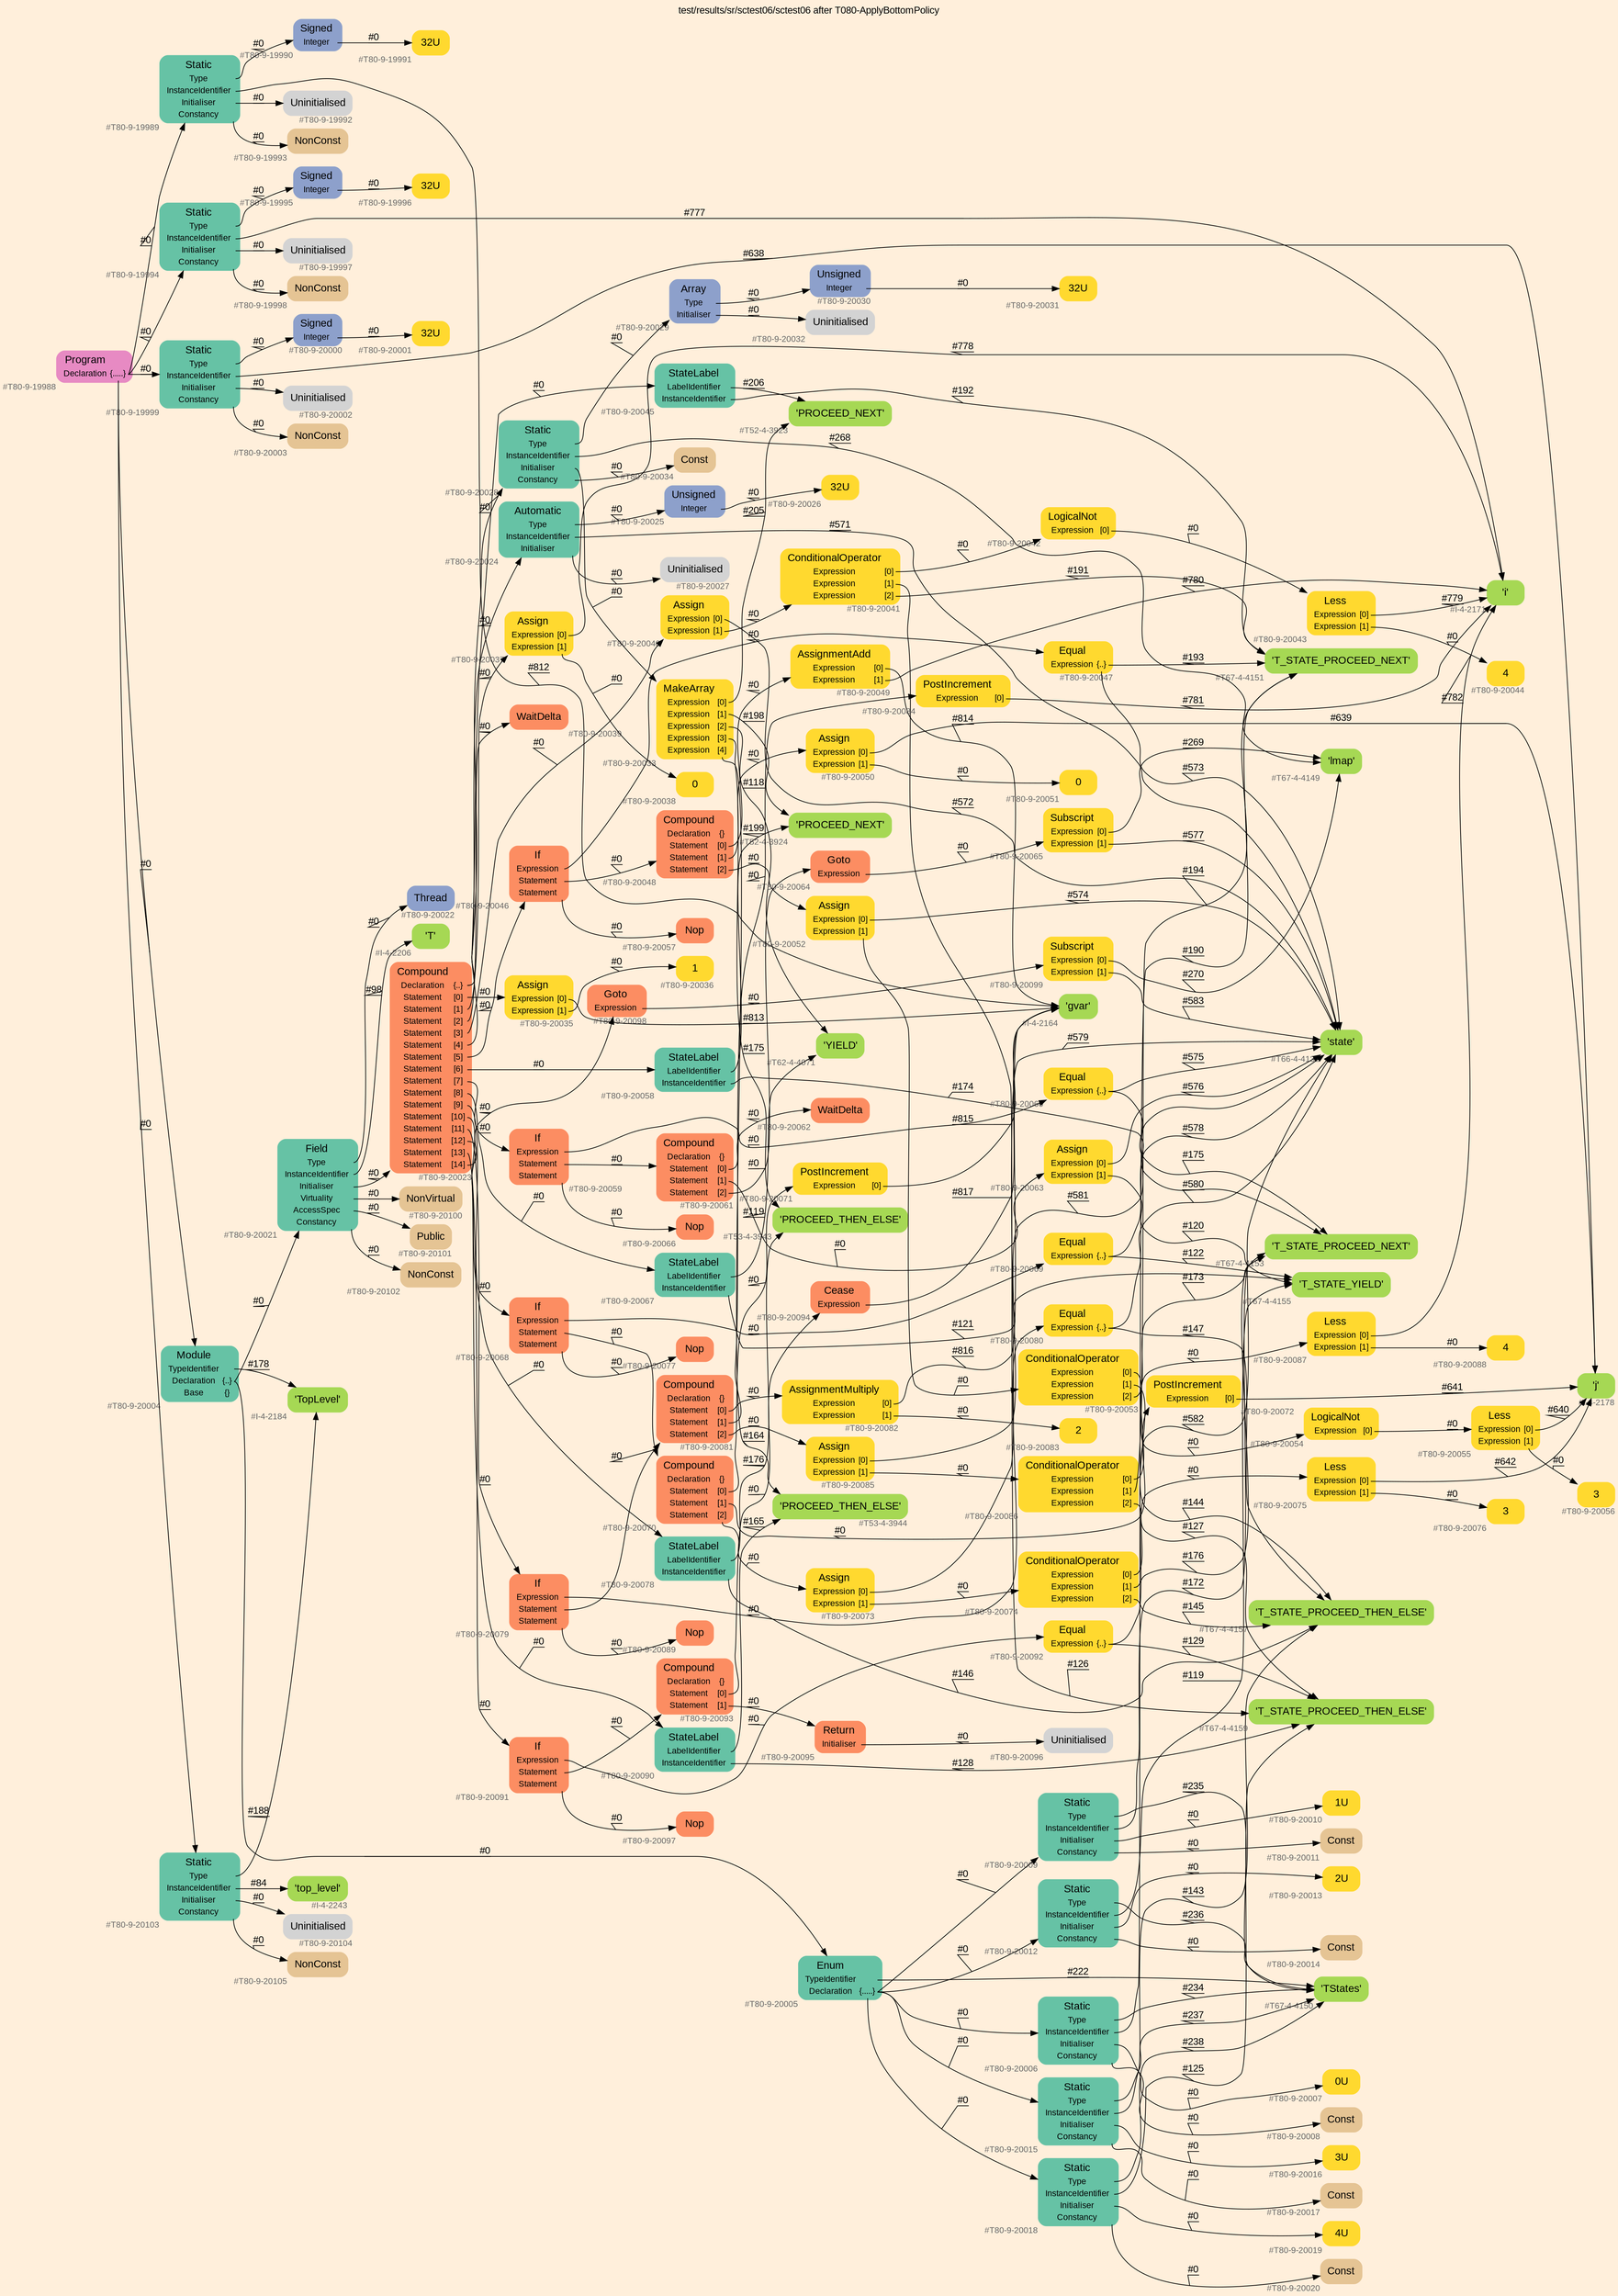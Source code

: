 digraph "test/results/sr/sctest06/sctest06 after T080-ApplyBottomPolicy" {
label = "test/results/sr/sctest06/sctest06 after T080-ApplyBottomPolicy"
labelloc = t
graph [
    rankdir = "LR"
    ranksep = 0.3
    bgcolor = antiquewhite1
    color = black
    fontcolor = black
    fontname = "Arial"
];
node [
    fontname = "Arial"
];
edge [
    fontname = "Arial"
];

// -------------------- node figure --------------------
// -------- block #T80-9-19988 ----------
"#T80-9-19988" [
    fillcolor = "/set28/4"
    xlabel = "#T80-9-19988"
    fontsize = "12"
    fontcolor = grey40
    shape = "plaintext"
    label = <<TABLE BORDER="0" CELLBORDER="0" CELLSPACING="0">
     <TR><TD><FONT COLOR="black" POINT-SIZE="15">Program</FONT></TD></TR>
     <TR><TD><FONT COLOR="black" POINT-SIZE="12">Declaration</FONT></TD><TD PORT="port0"><FONT COLOR="black" POINT-SIZE="12">{.....}</FONT></TD></TR>
    </TABLE>>
    style = "rounded,filled"
];

// -------- block #T80-9-19989 ----------
"#T80-9-19989" [
    fillcolor = "/set28/1"
    xlabel = "#T80-9-19989"
    fontsize = "12"
    fontcolor = grey40
    shape = "plaintext"
    label = <<TABLE BORDER="0" CELLBORDER="0" CELLSPACING="0">
     <TR><TD><FONT COLOR="black" POINT-SIZE="15">Static</FONT></TD></TR>
     <TR><TD><FONT COLOR="black" POINT-SIZE="12">Type</FONT></TD><TD PORT="port0"></TD></TR>
     <TR><TD><FONT COLOR="black" POINT-SIZE="12">InstanceIdentifier</FONT></TD><TD PORT="port1"></TD></TR>
     <TR><TD><FONT COLOR="black" POINT-SIZE="12">Initialiser</FONT></TD><TD PORT="port2"></TD></TR>
     <TR><TD><FONT COLOR="black" POINT-SIZE="12">Constancy</FONT></TD><TD PORT="port3"></TD></TR>
    </TABLE>>
    style = "rounded,filled"
];

// -------- block #T80-9-19990 ----------
"#T80-9-19990" [
    fillcolor = "/set28/3"
    xlabel = "#T80-9-19990"
    fontsize = "12"
    fontcolor = grey40
    shape = "plaintext"
    label = <<TABLE BORDER="0" CELLBORDER="0" CELLSPACING="0">
     <TR><TD><FONT COLOR="black" POINT-SIZE="15">Signed</FONT></TD></TR>
     <TR><TD><FONT COLOR="black" POINT-SIZE="12">Integer</FONT></TD><TD PORT="port0"></TD></TR>
    </TABLE>>
    style = "rounded,filled"
];

// -------- block #T80-9-19991 ----------
"#T80-9-19991" [
    fillcolor = "/set28/6"
    xlabel = "#T80-9-19991"
    fontsize = "12"
    fontcolor = grey40
    shape = "plaintext"
    label = <<TABLE BORDER="0" CELLBORDER="0" CELLSPACING="0">
     <TR><TD><FONT COLOR="black" POINT-SIZE="15">32U</FONT></TD></TR>
    </TABLE>>
    style = "rounded,filled"
];

// -------- block #I-4-2164 ----------
"#I-4-2164" [
    fillcolor = "/set28/5"
    xlabel = "#I-4-2164"
    fontsize = "12"
    fontcolor = grey40
    shape = "plaintext"
    label = <<TABLE BORDER="0" CELLBORDER="0" CELLSPACING="0">
     <TR><TD><FONT COLOR="black" POINT-SIZE="15">'gvar'</FONT></TD></TR>
    </TABLE>>
    style = "rounded,filled"
];

// -------- block #T80-9-19992 ----------
"#T80-9-19992" [
    xlabel = "#T80-9-19992"
    fontsize = "12"
    fontcolor = grey40
    shape = "plaintext"
    label = <<TABLE BORDER="0" CELLBORDER="0" CELLSPACING="0">
     <TR><TD><FONT COLOR="black" POINT-SIZE="15">Uninitialised</FONT></TD></TR>
    </TABLE>>
    style = "rounded,filled"
];

// -------- block #T80-9-19993 ----------
"#T80-9-19993" [
    fillcolor = "/set28/7"
    xlabel = "#T80-9-19993"
    fontsize = "12"
    fontcolor = grey40
    shape = "plaintext"
    label = <<TABLE BORDER="0" CELLBORDER="0" CELLSPACING="0">
     <TR><TD><FONT COLOR="black" POINT-SIZE="15">NonConst</FONT></TD></TR>
    </TABLE>>
    style = "rounded,filled"
];

// -------- block #T80-9-19994 ----------
"#T80-9-19994" [
    fillcolor = "/set28/1"
    xlabel = "#T80-9-19994"
    fontsize = "12"
    fontcolor = grey40
    shape = "plaintext"
    label = <<TABLE BORDER="0" CELLBORDER="0" CELLSPACING="0">
     <TR><TD><FONT COLOR="black" POINT-SIZE="15">Static</FONT></TD></TR>
     <TR><TD><FONT COLOR="black" POINT-SIZE="12">Type</FONT></TD><TD PORT="port0"></TD></TR>
     <TR><TD><FONT COLOR="black" POINT-SIZE="12">InstanceIdentifier</FONT></TD><TD PORT="port1"></TD></TR>
     <TR><TD><FONT COLOR="black" POINT-SIZE="12">Initialiser</FONT></TD><TD PORT="port2"></TD></TR>
     <TR><TD><FONT COLOR="black" POINT-SIZE="12">Constancy</FONT></TD><TD PORT="port3"></TD></TR>
    </TABLE>>
    style = "rounded,filled"
];

// -------- block #T80-9-19995 ----------
"#T80-9-19995" [
    fillcolor = "/set28/3"
    xlabel = "#T80-9-19995"
    fontsize = "12"
    fontcolor = grey40
    shape = "plaintext"
    label = <<TABLE BORDER="0" CELLBORDER="0" CELLSPACING="0">
     <TR><TD><FONT COLOR="black" POINT-SIZE="15">Signed</FONT></TD></TR>
     <TR><TD><FONT COLOR="black" POINT-SIZE="12">Integer</FONT></TD><TD PORT="port0"></TD></TR>
    </TABLE>>
    style = "rounded,filled"
];

// -------- block #T80-9-19996 ----------
"#T80-9-19996" [
    fillcolor = "/set28/6"
    xlabel = "#T80-9-19996"
    fontsize = "12"
    fontcolor = grey40
    shape = "plaintext"
    label = <<TABLE BORDER="0" CELLBORDER="0" CELLSPACING="0">
     <TR><TD><FONT COLOR="black" POINT-SIZE="15">32U</FONT></TD></TR>
    </TABLE>>
    style = "rounded,filled"
];

// -------- block #I-4-2171 ----------
"#I-4-2171" [
    fillcolor = "/set28/5"
    xlabel = "#I-4-2171"
    fontsize = "12"
    fontcolor = grey40
    shape = "plaintext"
    label = <<TABLE BORDER="0" CELLBORDER="0" CELLSPACING="0">
     <TR><TD><FONT COLOR="black" POINT-SIZE="15">'i'</FONT></TD></TR>
    </TABLE>>
    style = "rounded,filled"
];

// -------- block #T80-9-19997 ----------
"#T80-9-19997" [
    xlabel = "#T80-9-19997"
    fontsize = "12"
    fontcolor = grey40
    shape = "plaintext"
    label = <<TABLE BORDER="0" CELLBORDER="0" CELLSPACING="0">
     <TR><TD><FONT COLOR="black" POINT-SIZE="15">Uninitialised</FONT></TD></TR>
    </TABLE>>
    style = "rounded,filled"
];

// -------- block #T80-9-19998 ----------
"#T80-9-19998" [
    fillcolor = "/set28/7"
    xlabel = "#T80-9-19998"
    fontsize = "12"
    fontcolor = grey40
    shape = "plaintext"
    label = <<TABLE BORDER="0" CELLBORDER="0" CELLSPACING="0">
     <TR><TD><FONT COLOR="black" POINT-SIZE="15">NonConst</FONT></TD></TR>
    </TABLE>>
    style = "rounded,filled"
];

// -------- block #T80-9-19999 ----------
"#T80-9-19999" [
    fillcolor = "/set28/1"
    xlabel = "#T80-9-19999"
    fontsize = "12"
    fontcolor = grey40
    shape = "plaintext"
    label = <<TABLE BORDER="0" CELLBORDER="0" CELLSPACING="0">
     <TR><TD><FONT COLOR="black" POINT-SIZE="15">Static</FONT></TD></TR>
     <TR><TD><FONT COLOR="black" POINT-SIZE="12">Type</FONT></TD><TD PORT="port0"></TD></TR>
     <TR><TD><FONT COLOR="black" POINT-SIZE="12">InstanceIdentifier</FONT></TD><TD PORT="port1"></TD></TR>
     <TR><TD><FONT COLOR="black" POINT-SIZE="12">Initialiser</FONT></TD><TD PORT="port2"></TD></TR>
     <TR><TD><FONT COLOR="black" POINT-SIZE="12">Constancy</FONT></TD><TD PORT="port3"></TD></TR>
    </TABLE>>
    style = "rounded,filled"
];

// -------- block #T80-9-20000 ----------
"#T80-9-20000" [
    fillcolor = "/set28/3"
    xlabel = "#T80-9-20000"
    fontsize = "12"
    fontcolor = grey40
    shape = "plaintext"
    label = <<TABLE BORDER="0" CELLBORDER="0" CELLSPACING="0">
     <TR><TD><FONT COLOR="black" POINT-SIZE="15">Signed</FONT></TD></TR>
     <TR><TD><FONT COLOR="black" POINT-SIZE="12">Integer</FONT></TD><TD PORT="port0"></TD></TR>
    </TABLE>>
    style = "rounded,filled"
];

// -------- block #T80-9-20001 ----------
"#T80-9-20001" [
    fillcolor = "/set28/6"
    xlabel = "#T80-9-20001"
    fontsize = "12"
    fontcolor = grey40
    shape = "plaintext"
    label = <<TABLE BORDER="0" CELLBORDER="0" CELLSPACING="0">
     <TR><TD><FONT COLOR="black" POINT-SIZE="15">32U</FONT></TD></TR>
    </TABLE>>
    style = "rounded,filled"
];

// -------- block #I-4-2178 ----------
"#I-4-2178" [
    fillcolor = "/set28/5"
    xlabel = "#I-4-2178"
    fontsize = "12"
    fontcolor = grey40
    shape = "plaintext"
    label = <<TABLE BORDER="0" CELLBORDER="0" CELLSPACING="0">
     <TR><TD><FONT COLOR="black" POINT-SIZE="15">'j'</FONT></TD></TR>
    </TABLE>>
    style = "rounded,filled"
];

// -------- block #T80-9-20002 ----------
"#T80-9-20002" [
    xlabel = "#T80-9-20002"
    fontsize = "12"
    fontcolor = grey40
    shape = "plaintext"
    label = <<TABLE BORDER="0" CELLBORDER="0" CELLSPACING="0">
     <TR><TD><FONT COLOR="black" POINT-SIZE="15">Uninitialised</FONT></TD></TR>
    </TABLE>>
    style = "rounded,filled"
];

// -------- block #T80-9-20003 ----------
"#T80-9-20003" [
    fillcolor = "/set28/7"
    xlabel = "#T80-9-20003"
    fontsize = "12"
    fontcolor = grey40
    shape = "plaintext"
    label = <<TABLE BORDER="0" CELLBORDER="0" CELLSPACING="0">
     <TR><TD><FONT COLOR="black" POINT-SIZE="15">NonConst</FONT></TD></TR>
    </TABLE>>
    style = "rounded,filled"
];

// -------- block #T80-9-20004 ----------
"#T80-9-20004" [
    fillcolor = "/set28/1"
    xlabel = "#T80-9-20004"
    fontsize = "12"
    fontcolor = grey40
    shape = "plaintext"
    label = <<TABLE BORDER="0" CELLBORDER="0" CELLSPACING="0">
     <TR><TD><FONT COLOR="black" POINT-SIZE="15">Module</FONT></TD></TR>
     <TR><TD><FONT COLOR="black" POINT-SIZE="12">TypeIdentifier</FONT></TD><TD PORT="port0"></TD></TR>
     <TR><TD><FONT COLOR="black" POINT-SIZE="12">Declaration</FONT></TD><TD PORT="port1"><FONT COLOR="black" POINT-SIZE="12">{..}</FONT></TD></TR>
     <TR><TD><FONT COLOR="black" POINT-SIZE="12">Base</FONT></TD><TD PORT="port2"><FONT COLOR="black" POINT-SIZE="12">{}</FONT></TD></TR>
    </TABLE>>
    style = "rounded,filled"
];

// -------- block #I-4-2184 ----------
"#I-4-2184" [
    fillcolor = "/set28/5"
    xlabel = "#I-4-2184"
    fontsize = "12"
    fontcolor = grey40
    shape = "plaintext"
    label = <<TABLE BORDER="0" CELLBORDER="0" CELLSPACING="0">
     <TR><TD><FONT COLOR="black" POINT-SIZE="15">'TopLevel'</FONT></TD></TR>
    </TABLE>>
    style = "rounded,filled"
];

// -------- block #T80-9-20005 ----------
"#T80-9-20005" [
    fillcolor = "/set28/1"
    xlabel = "#T80-9-20005"
    fontsize = "12"
    fontcolor = grey40
    shape = "plaintext"
    label = <<TABLE BORDER="0" CELLBORDER="0" CELLSPACING="0">
     <TR><TD><FONT COLOR="black" POINT-SIZE="15">Enum</FONT></TD></TR>
     <TR><TD><FONT COLOR="black" POINT-SIZE="12">TypeIdentifier</FONT></TD><TD PORT="port0"></TD></TR>
     <TR><TD><FONT COLOR="black" POINT-SIZE="12">Declaration</FONT></TD><TD PORT="port1"><FONT COLOR="black" POINT-SIZE="12">{.....}</FONT></TD></TR>
    </TABLE>>
    style = "rounded,filled"
];

// -------- block #T67-4-4150 ----------
"#T67-4-4150" [
    fillcolor = "/set28/5"
    xlabel = "#T67-4-4150"
    fontsize = "12"
    fontcolor = grey40
    shape = "plaintext"
    label = <<TABLE BORDER="0" CELLBORDER="0" CELLSPACING="0">
     <TR><TD><FONT COLOR="black" POINT-SIZE="15">'TStates'</FONT></TD></TR>
    </TABLE>>
    style = "rounded,filled"
];

// -------- block #T80-9-20006 ----------
"#T80-9-20006" [
    fillcolor = "/set28/1"
    xlabel = "#T80-9-20006"
    fontsize = "12"
    fontcolor = grey40
    shape = "plaintext"
    label = <<TABLE BORDER="0" CELLBORDER="0" CELLSPACING="0">
     <TR><TD><FONT COLOR="black" POINT-SIZE="15">Static</FONT></TD></TR>
     <TR><TD><FONT COLOR="black" POINT-SIZE="12">Type</FONT></TD><TD PORT="port0"></TD></TR>
     <TR><TD><FONT COLOR="black" POINT-SIZE="12">InstanceIdentifier</FONT></TD><TD PORT="port1"></TD></TR>
     <TR><TD><FONT COLOR="black" POINT-SIZE="12">Initialiser</FONT></TD><TD PORT="port2"></TD></TR>
     <TR><TD><FONT COLOR="black" POINT-SIZE="12">Constancy</FONT></TD><TD PORT="port3"></TD></TR>
    </TABLE>>
    style = "rounded,filled"
];

// -------- block #T67-4-4151 ----------
"#T67-4-4151" [
    fillcolor = "/set28/5"
    xlabel = "#T67-4-4151"
    fontsize = "12"
    fontcolor = grey40
    shape = "plaintext"
    label = <<TABLE BORDER="0" CELLBORDER="0" CELLSPACING="0">
     <TR><TD><FONT COLOR="black" POINT-SIZE="15">'T_STATE_PROCEED_NEXT'</FONT></TD></TR>
    </TABLE>>
    style = "rounded,filled"
];

// -------- block #T80-9-20007 ----------
"#T80-9-20007" [
    fillcolor = "/set28/6"
    xlabel = "#T80-9-20007"
    fontsize = "12"
    fontcolor = grey40
    shape = "plaintext"
    label = <<TABLE BORDER="0" CELLBORDER="0" CELLSPACING="0">
     <TR><TD><FONT COLOR="black" POINT-SIZE="15">0U</FONT></TD></TR>
    </TABLE>>
    style = "rounded,filled"
];

// -------- block #T80-9-20008 ----------
"#T80-9-20008" [
    fillcolor = "/set28/7"
    xlabel = "#T80-9-20008"
    fontsize = "12"
    fontcolor = grey40
    shape = "plaintext"
    label = <<TABLE BORDER="0" CELLBORDER="0" CELLSPACING="0">
     <TR><TD><FONT COLOR="black" POINT-SIZE="15">Const</FONT></TD></TR>
    </TABLE>>
    style = "rounded,filled"
];

// -------- block #T80-9-20009 ----------
"#T80-9-20009" [
    fillcolor = "/set28/1"
    xlabel = "#T80-9-20009"
    fontsize = "12"
    fontcolor = grey40
    shape = "plaintext"
    label = <<TABLE BORDER="0" CELLBORDER="0" CELLSPACING="0">
     <TR><TD><FONT COLOR="black" POINT-SIZE="15">Static</FONT></TD></TR>
     <TR><TD><FONT COLOR="black" POINT-SIZE="12">Type</FONT></TD><TD PORT="port0"></TD></TR>
     <TR><TD><FONT COLOR="black" POINT-SIZE="12">InstanceIdentifier</FONT></TD><TD PORT="port1"></TD></TR>
     <TR><TD><FONT COLOR="black" POINT-SIZE="12">Initialiser</FONT></TD><TD PORT="port2"></TD></TR>
     <TR><TD><FONT COLOR="black" POINT-SIZE="12">Constancy</FONT></TD><TD PORT="port3"></TD></TR>
    </TABLE>>
    style = "rounded,filled"
];

// -------- block #T67-4-4153 ----------
"#T67-4-4153" [
    fillcolor = "/set28/5"
    xlabel = "#T67-4-4153"
    fontsize = "12"
    fontcolor = grey40
    shape = "plaintext"
    label = <<TABLE BORDER="0" CELLBORDER="0" CELLSPACING="0">
     <TR><TD><FONT COLOR="black" POINT-SIZE="15">'T_STATE_PROCEED_NEXT'</FONT></TD></TR>
    </TABLE>>
    style = "rounded,filled"
];

// -------- block #T80-9-20010 ----------
"#T80-9-20010" [
    fillcolor = "/set28/6"
    xlabel = "#T80-9-20010"
    fontsize = "12"
    fontcolor = grey40
    shape = "plaintext"
    label = <<TABLE BORDER="0" CELLBORDER="0" CELLSPACING="0">
     <TR><TD><FONT COLOR="black" POINT-SIZE="15">1U</FONT></TD></TR>
    </TABLE>>
    style = "rounded,filled"
];

// -------- block #T80-9-20011 ----------
"#T80-9-20011" [
    fillcolor = "/set28/7"
    xlabel = "#T80-9-20011"
    fontsize = "12"
    fontcolor = grey40
    shape = "plaintext"
    label = <<TABLE BORDER="0" CELLBORDER="0" CELLSPACING="0">
     <TR><TD><FONT COLOR="black" POINT-SIZE="15">Const</FONT></TD></TR>
    </TABLE>>
    style = "rounded,filled"
];

// -------- block #T80-9-20012 ----------
"#T80-9-20012" [
    fillcolor = "/set28/1"
    xlabel = "#T80-9-20012"
    fontsize = "12"
    fontcolor = grey40
    shape = "plaintext"
    label = <<TABLE BORDER="0" CELLBORDER="0" CELLSPACING="0">
     <TR><TD><FONT COLOR="black" POINT-SIZE="15">Static</FONT></TD></TR>
     <TR><TD><FONT COLOR="black" POINT-SIZE="12">Type</FONT></TD><TD PORT="port0"></TD></TR>
     <TR><TD><FONT COLOR="black" POINT-SIZE="12">InstanceIdentifier</FONT></TD><TD PORT="port1"></TD></TR>
     <TR><TD><FONT COLOR="black" POINT-SIZE="12">Initialiser</FONT></TD><TD PORT="port2"></TD></TR>
     <TR><TD><FONT COLOR="black" POINT-SIZE="12">Constancy</FONT></TD><TD PORT="port3"></TD></TR>
    </TABLE>>
    style = "rounded,filled"
];

// -------- block #T67-4-4155 ----------
"#T67-4-4155" [
    fillcolor = "/set28/5"
    xlabel = "#T67-4-4155"
    fontsize = "12"
    fontcolor = grey40
    shape = "plaintext"
    label = <<TABLE BORDER="0" CELLBORDER="0" CELLSPACING="0">
     <TR><TD><FONT COLOR="black" POINT-SIZE="15">'T_STATE_YIELD'</FONT></TD></TR>
    </TABLE>>
    style = "rounded,filled"
];

// -------- block #T80-9-20013 ----------
"#T80-9-20013" [
    fillcolor = "/set28/6"
    xlabel = "#T80-9-20013"
    fontsize = "12"
    fontcolor = grey40
    shape = "plaintext"
    label = <<TABLE BORDER="0" CELLBORDER="0" CELLSPACING="0">
     <TR><TD><FONT COLOR="black" POINT-SIZE="15">2U</FONT></TD></TR>
    </TABLE>>
    style = "rounded,filled"
];

// -------- block #T80-9-20014 ----------
"#T80-9-20014" [
    fillcolor = "/set28/7"
    xlabel = "#T80-9-20014"
    fontsize = "12"
    fontcolor = grey40
    shape = "plaintext"
    label = <<TABLE BORDER="0" CELLBORDER="0" CELLSPACING="0">
     <TR><TD><FONT COLOR="black" POINT-SIZE="15">Const</FONT></TD></TR>
    </TABLE>>
    style = "rounded,filled"
];

// -------- block #T80-9-20015 ----------
"#T80-9-20015" [
    fillcolor = "/set28/1"
    xlabel = "#T80-9-20015"
    fontsize = "12"
    fontcolor = grey40
    shape = "plaintext"
    label = <<TABLE BORDER="0" CELLBORDER="0" CELLSPACING="0">
     <TR><TD><FONT COLOR="black" POINT-SIZE="15">Static</FONT></TD></TR>
     <TR><TD><FONT COLOR="black" POINT-SIZE="12">Type</FONT></TD><TD PORT="port0"></TD></TR>
     <TR><TD><FONT COLOR="black" POINT-SIZE="12">InstanceIdentifier</FONT></TD><TD PORT="port1"></TD></TR>
     <TR><TD><FONT COLOR="black" POINT-SIZE="12">Initialiser</FONT></TD><TD PORT="port2"></TD></TR>
     <TR><TD><FONT COLOR="black" POINT-SIZE="12">Constancy</FONT></TD><TD PORT="port3"></TD></TR>
    </TABLE>>
    style = "rounded,filled"
];

// -------- block #T67-4-4157 ----------
"#T67-4-4157" [
    fillcolor = "/set28/5"
    xlabel = "#T67-4-4157"
    fontsize = "12"
    fontcolor = grey40
    shape = "plaintext"
    label = <<TABLE BORDER="0" CELLBORDER="0" CELLSPACING="0">
     <TR><TD><FONT COLOR="black" POINT-SIZE="15">'T_STATE_PROCEED_THEN_ELSE'</FONT></TD></TR>
    </TABLE>>
    style = "rounded,filled"
];

// -------- block #T80-9-20016 ----------
"#T80-9-20016" [
    fillcolor = "/set28/6"
    xlabel = "#T80-9-20016"
    fontsize = "12"
    fontcolor = grey40
    shape = "plaintext"
    label = <<TABLE BORDER="0" CELLBORDER="0" CELLSPACING="0">
     <TR><TD><FONT COLOR="black" POINT-SIZE="15">3U</FONT></TD></TR>
    </TABLE>>
    style = "rounded,filled"
];

// -------- block #T80-9-20017 ----------
"#T80-9-20017" [
    fillcolor = "/set28/7"
    xlabel = "#T80-9-20017"
    fontsize = "12"
    fontcolor = grey40
    shape = "plaintext"
    label = <<TABLE BORDER="0" CELLBORDER="0" CELLSPACING="0">
     <TR><TD><FONT COLOR="black" POINT-SIZE="15">Const</FONT></TD></TR>
    </TABLE>>
    style = "rounded,filled"
];

// -------- block #T80-9-20018 ----------
"#T80-9-20018" [
    fillcolor = "/set28/1"
    xlabel = "#T80-9-20018"
    fontsize = "12"
    fontcolor = grey40
    shape = "plaintext"
    label = <<TABLE BORDER="0" CELLBORDER="0" CELLSPACING="0">
     <TR><TD><FONT COLOR="black" POINT-SIZE="15">Static</FONT></TD></TR>
     <TR><TD><FONT COLOR="black" POINT-SIZE="12">Type</FONT></TD><TD PORT="port0"></TD></TR>
     <TR><TD><FONT COLOR="black" POINT-SIZE="12">InstanceIdentifier</FONT></TD><TD PORT="port1"></TD></TR>
     <TR><TD><FONT COLOR="black" POINT-SIZE="12">Initialiser</FONT></TD><TD PORT="port2"></TD></TR>
     <TR><TD><FONT COLOR="black" POINT-SIZE="12">Constancy</FONT></TD><TD PORT="port3"></TD></TR>
    </TABLE>>
    style = "rounded,filled"
];

// -------- block #T67-4-4159 ----------
"#T67-4-4159" [
    fillcolor = "/set28/5"
    xlabel = "#T67-4-4159"
    fontsize = "12"
    fontcolor = grey40
    shape = "plaintext"
    label = <<TABLE BORDER="0" CELLBORDER="0" CELLSPACING="0">
     <TR><TD><FONT COLOR="black" POINT-SIZE="15">'T_STATE_PROCEED_THEN_ELSE'</FONT></TD></TR>
    </TABLE>>
    style = "rounded,filled"
];

// -------- block #T80-9-20019 ----------
"#T80-9-20019" [
    fillcolor = "/set28/6"
    xlabel = "#T80-9-20019"
    fontsize = "12"
    fontcolor = grey40
    shape = "plaintext"
    label = <<TABLE BORDER="0" CELLBORDER="0" CELLSPACING="0">
     <TR><TD><FONT COLOR="black" POINT-SIZE="15">4U</FONT></TD></TR>
    </TABLE>>
    style = "rounded,filled"
];

// -------- block #T80-9-20020 ----------
"#T80-9-20020" [
    fillcolor = "/set28/7"
    xlabel = "#T80-9-20020"
    fontsize = "12"
    fontcolor = grey40
    shape = "plaintext"
    label = <<TABLE BORDER="0" CELLBORDER="0" CELLSPACING="0">
     <TR><TD><FONT COLOR="black" POINT-SIZE="15">Const</FONT></TD></TR>
    </TABLE>>
    style = "rounded,filled"
];

// -------- block #T80-9-20021 ----------
"#T80-9-20021" [
    fillcolor = "/set28/1"
    xlabel = "#T80-9-20021"
    fontsize = "12"
    fontcolor = grey40
    shape = "plaintext"
    label = <<TABLE BORDER="0" CELLBORDER="0" CELLSPACING="0">
     <TR><TD><FONT COLOR="black" POINT-SIZE="15">Field</FONT></TD></TR>
     <TR><TD><FONT COLOR="black" POINT-SIZE="12">Type</FONT></TD><TD PORT="port0"></TD></TR>
     <TR><TD><FONT COLOR="black" POINT-SIZE="12">InstanceIdentifier</FONT></TD><TD PORT="port1"></TD></TR>
     <TR><TD><FONT COLOR="black" POINT-SIZE="12">Initialiser</FONT></TD><TD PORT="port2"></TD></TR>
     <TR><TD><FONT COLOR="black" POINT-SIZE="12">Virtuality</FONT></TD><TD PORT="port3"></TD></TR>
     <TR><TD><FONT COLOR="black" POINT-SIZE="12">AccessSpec</FONT></TD><TD PORT="port4"></TD></TR>
     <TR><TD><FONT COLOR="black" POINT-SIZE="12">Constancy</FONT></TD><TD PORT="port5"></TD></TR>
    </TABLE>>
    style = "rounded,filled"
];

// -------- block #T80-9-20022 ----------
"#T80-9-20022" [
    fillcolor = "/set28/3"
    xlabel = "#T80-9-20022"
    fontsize = "12"
    fontcolor = grey40
    shape = "plaintext"
    label = <<TABLE BORDER="0" CELLBORDER="0" CELLSPACING="0">
     <TR><TD><FONT COLOR="black" POINT-SIZE="15">Thread</FONT></TD></TR>
    </TABLE>>
    style = "rounded,filled"
];

// -------- block #I-4-2206 ----------
"#I-4-2206" [
    fillcolor = "/set28/5"
    xlabel = "#I-4-2206"
    fontsize = "12"
    fontcolor = grey40
    shape = "plaintext"
    label = <<TABLE BORDER="0" CELLBORDER="0" CELLSPACING="0">
     <TR><TD><FONT COLOR="black" POINT-SIZE="15">'T'</FONT></TD></TR>
    </TABLE>>
    style = "rounded,filled"
];

// -------- block #T80-9-20023 ----------
"#T80-9-20023" [
    fillcolor = "/set28/2"
    xlabel = "#T80-9-20023"
    fontsize = "12"
    fontcolor = grey40
    shape = "plaintext"
    label = <<TABLE BORDER="0" CELLBORDER="0" CELLSPACING="0">
     <TR><TD><FONT COLOR="black" POINT-SIZE="15">Compound</FONT></TD></TR>
     <TR><TD><FONT COLOR="black" POINT-SIZE="12">Declaration</FONT></TD><TD PORT="port0"><FONT COLOR="black" POINT-SIZE="12">{..}</FONT></TD></TR>
     <TR><TD><FONT COLOR="black" POINT-SIZE="12">Statement</FONT></TD><TD PORT="port1"><FONT COLOR="black" POINT-SIZE="12">[0]</FONT></TD></TR>
     <TR><TD><FONT COLOR="black" POINT-SIZE="12">Statement</FONT></TD><TD PORT="port2"><FONT COLOR="black" POINT-SIZE="12">[1]</FONT></TD></TR>
     <TR><TD><FONT COLOR="black" POINT-SIZE="12">Statement</FONT></TD><TD PORT="port3"><FONT COLOR="black" POINT-SIZE="12">[2]</FONT></TD></TR>
     <TR><TD><FONT COLOR="black" POINT-SIZE="12">Statement</FONT></TD><TD PORT="port4"><FONT COLOR="black" POINT-SIZE="12">[3]</FONT></TD></TR>
     <TR><TD><FONT COLOR="black" POINT-SIZE="12">Statement</FONT></TD><TD PORT="port5"><FONT COLOR="black" POINT-SIZE="12">[4]</FONT></TD></TR>
     <TR><TD><FONT COLOR="black" POINT-SIZE="12">Statement</FONT></TD><TD PORT="port6"><FONT COLOR="black" POINT-SIZE="12">[5]</FONT></TD></TR>
     <TR><TD><FONT COLOR="black" POINT-SIZE="12">Statement</FONT></TD><TD PORT="port7"><FONT COLOR="black" POINT-SIZE="12">[6]</FONT></TD></TR>
     <TR><TD><FONT COLOR="black" POINT-SIZE="12">Statement</FONT></TD><TD PORT="port8"><FONT COLOR="black" POINT-SIZE="12">[7]</FONT></TD></TR>
     <TR><TD><FONT COLOR="black" POINT-SIZE="12">Statement</FONT></TD><TD PORT="port9"><FONT COLOR="black" POINT-SIZE="12">[8]</FONT></TD></TR>
     <TR><TD><FONT COLOR="black" POINT-SIZE="12">Statement</FONT></TD><TD PORT="port10"><FONT COLOR="black" POINT-SIZE="12">[9]</FONT></TD></TR>
     <TR><TD><FONT COLOR="black" POINT-SIZE="12">Statement</FONT></TD><TD PORT="port11"><FONT COLOR="black" POINT-SIZE="12">[10]</FONT></TD></TR>
     <TR><TD><FONT COLOR="black" POINT-SIZE="12">Statement</FONT></TD><TD PORT="port12"><FONT COLOR="black" POINT-SIZE="12">[11]</FONT></TD></TR>
     <TR><TD><FONT COLOR="black" POINT-SIZE="12">Statement</FONT></TD><TD PORT="port13"><FONT COLOR="black" POINT-SIZE="12">[12]</FONT></TD></TR>
     <TR><TD><FONT COLOR="black" POINT-SIZE="12">Statement</FONT></TD><TD PORT="port14"><FONT COLOR="black" POINT-SIZE="12">[13]</FONT></TD></TR>
     <TR><TD><FONT COLOR="black" POINT-SIZE="12">Statement</FONT></TD><TD PORT="port15"><FONT COLOR="black" POINT-SIZE="12">[14]</FONT></TD></TR>
    </TABLE>>
    style = "rounded,filled"
];

// -------- block #T80-9-20024 ----------
"#T80-9-20024" [
    fillcolor = "/set28/1"
    xlabel = "#T80-9-20024"
    fontsize = "12"
    fontcolor = grey40
    shape = "plaintext"
    label = <<TABLE BORDER="0" CELLBORDER="0" CELLSPACING="0">
     <TR><TD><FONT COLOR="black" POINT-SIZE="15">Automatic</FONT></TD></TR>
     <TR><TD><FONT COLOR="black" POINT-SIZE="12">Type</FONT></TD><TD PORT="port0"></TD></TR>
     <TR><TD><FONT COLOR="black" POINT-SIZE="12">InstanceIdentifier</FONT></TD><TD PORT="port1"></TD></TR>
     <TR><TD><FONT COLOR="black" POINT-SIZE="12">Initialiser</FONT></TD><TD PORT="port2"></TD></TR>
    </TABLE>>
    style = "rounded,filled"
];

// -------- block #T80-9-20025 ----------
"#T80-9-20025" [
    fillcolor = "/set28/3"
    xlabel = "#T80-9-20025"
    fontsize = "12"
    fontcolor = grey40
    shape = "plaintext"
    label = <<TABLE BORDER="0" CELLBORDER="0" CELLSPACING="0">
     <TR><TD><FONT COLOR="black" POINT-SIZE="15">Unsigned</FONT></TD></TR>
     <TR><TD><FONT COLOR="black" POINT-SIZE="12">Integer</FONT></TD><TD PORT="port0"></TD></TR>
    </TABLE>>
    style = "rounded,filled"
];

// -------- block #T80-9-20026 ----------
"#T80-9-20026" [
    fillcolor = "/set28/6"
    xlabel = "#T80-9-20026"
    fontsize = "12"
    fontcolor = grey40
    shape = "plaintext"
    label = <<TABLE BORDER="0" CELLBORDER="0" CELLSPACING="0">
     <TR><TD><FONT COLOR="black" POINT-SIZE="15">32U</FONT></TD></TR>
    </TABLE>>
    style = "rounded,filled"
];

// -------- block #T66-4-4132 ----------
"#T66-4-4132" [
    fillcolor = "/set28/5"
    xlabel = "#T66-4-4132"
    fontsize = "12"
    fontcolor = grey40
    shape = "plaintext"
    label = <<TABLE BORDER="0" CELLBORDER="0" CELLSPACING="0">
     <TR><TD><FONT COLOR="black" POINT-SIZE="15">'state'</FONT></TD></TR>
    </TABLE>>
    style = "rounded,filled"
];

// -------- block #T80-9-20027 ----------
"#T80-9-20027" [
    xlabel = "#T80-9-20027"
    fontsize = "12"
    fontcolor = grey40
    shape = "plaintext"
    label = <<TABLE BORDER="0" CELLBORDER="0" CELLSPACING="0">
     <TR><TD><FONT COLOR="black" POINT-SIZE="15">Uninitialised</FONT></TD></TR>
    </TABLE>>
    style = "rounded,filled"
];

// -------- block #T80-9-20028 ----------
"#T80-9-20028" [
    fillcolor = "/set28/1"
    xlabel = "#T80-9-20028"
    fontsize = "12"
    fontcolor = grey40
    shape = "plaintext"
    label = <<TABLE BORDER="0" CELLBORDER="0" CELLSPACING="0">
     <TR><TD><FONT COLOR="black" POINT-SIZE="15">Static</FONT></TD></TR>
     <TR><TD><FONT COLOR="black" POINT-SIZE="12">Type</FONT></TD><TD PORT="port0"></TD></TR>
     <TR><TD><FONT COLOR="black" POINT-SIZE="12">InstanceIdentifier</FONT></TD><TD PORT="port1"></TD></TR>
     <TR><TD><FONT COLOR="black" POINT-SIZE="12">Initialiser</FONT></TD><TD PORT="port2"></TD></TR>
     <TR><TD><FONT COLOR="black" POINT-SIZE="12">Constancy</FONT></TD><TD PORT="port3"></TD></TR>
    </TABLE>>
    style = "rounded,filled"
];

// -------- block #T80-9-20029 ----------
"#T80-9-20029" [
    fillcolor = "/set28/3"
    xlabel = "#T80-9-20029"
    fontsize = "12"
    fontcolor = grey40
    shape = "plaintext"
    label = <<TABLE BORDER="0" CELLBORDER="0" CELLSPACING="0">
     <TR><TD><FONT COLOR="black" POINT-SIZE="15">Array</FONT></TD></TR>
     <TR><TD><FONT COLOR="black" POINT-SIZE="12">Type</FONT></TD><TD PORT="port0"></TD></TR>
     <TR><TD><FONT COLOR="black" POINT-SIZE="12">Initialiser</FONT></TD><TD PORT="port1"></TD></TR>
    </TABLE>>
    style = "rounded,filled"
];

// -------- block #T80-9-20030 ----------
"#T80-9-20030" [
    fillcolor = "/set28/3"
    xlabel = "#T80-9-20030"
    fontsize = "12"
    fontcolor = grey40
    shape = "plaintext"
    label = <<TABLE BORDER="0" CELLBORDER="0" CELLSPACING="0">
     <TR><TD><FONT COLOR="black" POINT-SIZE="15">Unsigned</FONT></TD></TR>
     <TR><TD><FONT COLOR="black" POINT-SIZE="12">Integer</FONT></TD><TD PORT="port0"></TD></TR>
    </TABLE>>
    style = "rounded,filled"
];

// -------- block #T80-9-20031 ----------
"#T80-9-20031" [
    fillcolor = "/set28/6"
    xlabel = "#T80-9-20031"
    fontsize = "12"
    fontcolor = grey40
    shape = "plaintext"
    label = <<TABLE BORDER="0" CELLBORDER="0" CELLSPACING="0">
     <TR><TD><FONT COLOR="black" POINT-SIZE="15">32U</FONT></TD></TR>
    </TABLE>>
    style = "rounded,filled"
];

// -------- block #T80-9-20032 ----------
"#T80-9-20032" [
    xlabel = "#T80-9-20032"
    fontsize = "12"
    fontcolor = grey40
    shape = "plaintext"
    label = <<TABLE BORDER="0" CELLBORDER="0" CELLSPACING="0">
     <TR><TD><FONT COLOR="black" POINT-SIZE="15">Uninitialised</FONT></TD></TR>
    </TABLE>>
    style = "rounded,filled"
];

// -------- block #T67-4-4149 ----------
"#T67-4-4149" [
    fillcolor = "/set28/5"
    xlabel = "#T67-4-4149"
    fontsize = "12"
    fontcolor = grey40
    shape = "plaintext"
    label = <<TABLE BORDER="0" CELLBORDER="0" CELLSPACING="0">
     <TR><TD><FONT COLOR="black" POINT-SIZE="15">'lmap'</FONT></TD></TR>
    </TABLE>>
    style = "rounded,filled"
];

// -------- block #T80-9-20033 ----------
"#T80-9-20033" [
    fillcolor = "/set28/6"
    xlabel = "#T80-9-20033"
    fontsize = "12"
    fontcolor = grey40
    shape = "plaintext"
    label = <<TABLE BORDER="0" CELLBORDER="0" CELLSPACING="0">
     <TR><TD><FONT COLOR="black" POINT-SIZE="15">MakeArray</FONT></TD></TR>
     <TR><TD><FONT COLOR="black" POINT-SIZE="12">Expression</FONT></TD><TD PORT="port0"><FONT COLOR="black" POINT-SIZE="12">[0]</FONT></TD></TR>
     <TR><TD><FONT COLOR="black" POINT-SIZE="12">Expression</FONT></TD><TD PORT="port1"><FONT COLOR="black" POINT-SIZE="12">[1]</FONT></TD></TR>
     <TR><TD><FONT COLOR="black" POINT-SIZE="12">Expression</FONT></TD><TD PORT="port2"><FONT COLOR="black" POINT-SIZE="12">[2]</FONT></TD></TR>
     <TR><TD><FONT COLOR="black" POINT-SIZE="12">Expression</FONT></TD><TD PORT="port3"><FONT COLOR="black" POINT-SIZE="12">[3]</FONT></TD></TR>
     <TR><TD><FONT COLOR="black" POINT-SIZE="12">Expression</FONT></TD><TD PORT="port4"><FONT COLOR="black" POINT-SIZE="12">[4]</FONT></TD></TR>
    </TABLE>>
    style = "rounded,filled"
];

// -------- block #T52-4-3923 ----------
"#T52-4-3923" [
    fillcolor = "/set28/5"
    xlabel = "#T52-4-3923"
    fontsize = "12"
    fontcolor = grey40
    shape = "plaintext"
    label = <<TABLE BORDER="0" CELLBORDER="0" CELLSPACING="0">
     <TR><TD><FONT COLOR="black" POINT-SIZE="15">'PROCEED_NEXT'</FONT></TD></TR>
    </TABLE>>
    style = "rounded,filled"
];

// -------- block #T52-4-3924 ----------
"#T52-4-3924" [
    fillcolor = "/set28/5"
    xlabel = "#T52-4-3924"
    fontsize = "12"
    fontcolor = grey40
    shape = "plaintext"
    label = <<TABLE BORDER="0" CELLBORDER="0" CELLSPACING="0">
     <TR><TD><FONT COLOR="black" POINT-SIZE="15">'PROCEED_NEXT'</FONT></TD></TR>
    </TABLE>>
    style = "rounded,filled"
];

// -------- block #T62-4-4071 ----------
"#T62-4-4071" [
    fillcolor = "/set28/5"
    xlabel = "#T62-4-4071"
    fontsize = "12"
    fontcolor = grey40
    shape = "plaintext"
    label = <<TABLE BORDER="0" CELLBORDER="0" CELLSPACING="0">
     <TR><TD><FONT COLOR="black" POINT-SIZE="15">'YIELD'</FONT></TD></TR>
    </TABLE>>
    style = "rounded,filled"
];

// -------- block #T53-4-3943 ----------
"#T53-4-3943" [
    fillcolor = "/set28/5"
    xlabel = "#T53-4-3943"
    fontsize = "12"
    fontcolor = grey40
    shape = "plaintext"
    label = <<TABLE BORDER="0" CELLBORDER="0" CELLSPACING="0">
     <TR><TD><FONT COLOR="black" POINT-SIZE="15">'PROCEED_THEN_ELSE'</FONT></TD></TR>
    </TABLE>>
    style = "rounded,filled"
];

// -------- block #T53-4-3944 ----------
"#T53-4-3944" [
    fillcolor = "/set28/5"
    xlabel = "#T53-4-3944"
    fontsize = "12"
    fontcolor = grey40
    shape = "plaintext"
    label = <<TABLE BORDER="0" CELLBORDER="0" CELLSPACING="0">
     <TR><TD><FONT COLOR="black" POINT-SIZE="15">'PROCEED_THEN_ELSE'</FONT></TD></TR>
    </TABLE>>
    style = "rounded,filled"
];

// -------- block #T80-9-20034 ----------
"#T80-9-20034" [
    fillcolor = "/set28/7"
    xlabel = "#T80-9-20034"
    fontsize = "12"
    fontcolor = grey40
    shape = "plaintext"
    label = <<TABLE BORDER="0" CELLBORDER="0" CELLSPACING="0">
     <TR><TD><FONT COLOR="black" POINT-SIZE="15">Const</FONT></TD></TR>
    </TABLE>>
    style = "rounded,filled"
];

// -------- block #T80-9-20035 ----------
"#T80-9-20035" [
    fillcolor = "/set28/6"
    xlabel = "#T80-9-20035"
    fontsize = "12"
    fontcolor = grey40
    shape = "plaintext"
    label = <<TABLE BORDER="0" CELLBORDER="0" CELLSPACING="0">
     <TR><TD><FONT COLOR="black" POINT-SIZE="15">Assign</FONT></TD></TR>
     <TR><TD><FONT COLOR="black" POINT-SIZE="12">Expression</FONT></TD><TD PORT="port0"><FONT COLOR="black" POINT-SIZE="12">[0]</FONT></TD></TR>
     <TR><TD><FONT COLOR="black" POINT-SIZE="12">Expression</FONT></TD><TD PORT="port1"><FONT COLOR="black" POINT-SIZE="12">[1]</FONT></TD></TR>
    </TABLE>>
    style = "rounded,filled"
];

// -------- block #T80-9-20036 ----------
"#T80-9-20036" [
    fillcolor = "/set28/6"
    xlabel = "#T80-9-20036"
    fontsize = "12"
    fontcolor = grey40
    shape = "plaintext"
    label = <<TABLE BORDER="0" CELLBORDER="0" CELLSPACING="0">
     <TR><TD><FONT COLOR="black" POINT-SIZE="15">1</FONT></TD></TR>
    </TABLE>>
    style = "rounded,filled"
];

// -------- block #T80-9-20037 ----------
"#T80-9-20037" [
    fillcolor = "/set28/6"
    xlabel = "#T80-9-20037"
    fontsize = "12"
    fontcolor = grey40
    shape = "plaintext"
    label = <<TABLE BORDER="0" CELLBORDER="0" CELLSPACING="0">
     <TR><TD><FONT COLOR="black" POINT-SIZE="15">Assign</FONT></TD></TR>
     <TR><TD><FONT COLOR="black" POINT-SIZE="12">Expression</FONT></TD><TD PORT="port0"><FONT COLOR="black" POINT-SIZE="12">[0]</FONT></TD></TR>
     <TR><TD><FONT COLOR="black" POINT-SIZE="12">Expression</FONT></TD><TD PORT="port1"><FONT COLOR="black" POINT-SIZE="12">[1]</FONT></TD></TR>
    </TABLE>>
    style = "rounded,filled"
];

// -------- block #T80-9-20038 ----------
"#T80-9-20038" [
    fillcolor = "/set28/6"
    xlabel = "#T80-9-20038"
    fontsize = "12"
    fontcolor = grey40
    shape = "plaintext"
    label = <<TABLE BORDER="0" CELLBORDER="0" CELLSPACING="0">
     <TR><TD><FONT COLOR="black" POINT-SIZE="15">0</FONT></TD></TR>
    </TABLE>>
    style = "rounded,filled"
];

// -------- block #T80-9-20039 ----------
"#T80-9-20039" [
    fillcolor = "/set28/2"
    xlabel = "#T80-9-20039"
    fontsize = "12"
    fontcolor = grey40
    shape = "plaintext"
    label = <<TABLE BORDER="0" CELLBORDER="0" CELLSPACING="0">
     <TR><TD><FONT COLOR="black" POINT-SIZE="15">WaitDelta</FONT></TD></TR>
    </TABLE>>
    style = "rounded,filled"
];

// -------- block #T80-9-20040 ----------
"#T80-9-20040" [
    fillcolor = "/set28/6"
    xlabel = "#T80-9-20040"
    fontsize = "12"
    fontcolor = grey40
    shape = "plaintext"
    label = <<TABLE BORDER="0" CELLBORDER="0" CELLSPACING="0">
     <TR><TD><FONT COLOR="black" POINT-SIZE="15">Assign</FONT></TD></TR>
     <TR><TD><FONT COLOR="black" POINT-SIZE="12">Expression</FONT></TD><TD PORT="port0"><FONT COLOR="black" POINT-SIZE="12">[0]</FONT></TD></TR>
     <TR><TD><FONT COLOR="black" POINT-SIZE="12">Expression</FONT></TD><TD PORT="port1"><FONT COLOR="black" POINT-SIZE="12">[1]</FONT></TD></TR>
    </TABLE>>
    style = "rounded,filled"
];

// -------- block #T80-9-20041 ----------
"#T80-9-20041" [
    fillcolor = "/set28/6"
    xlabel = "#T80-9-20041"
    fontsize = "12"
    fontcolor = grey40
    shape = "plaintext"
    label = <<TABLE BORDER="0" CELLBORDER="0" CELLSPACING="0">
     <TR><TD><FONT COLOR="black" POINT-SIZE="15">ConditionalOperator</FONT></TD></TR>
     <TR><TD><FONT COLOR="black" POINT-SIZE="12">Expression</FONT></TD><TD PORT="port0"><FONT COLOR="black" POINT-SIZE="12">[0]</FONT></TD></TR>
     <TR><TD><FONT COLOR="black" POINT-SIZE="12">Expression</FONT></TD><TD PORT="port1"><FONT COLOR="black" POINT-SIZE="12">[1]</FONT></TD></TR>
     <TR><TD><FONT COLOR="black" POINT-SIZE="12">Expression</FONT></TD><TD PORT="port2"><FONT COLOR="black" POINT-SIZE="12">[2]</FONT></TD></TR>
    </TABLE>>
    style = "rounded,filled"
];

// -------- block #T80-9-20042 ----------
"#T80-9-20042" [
    fillcolor = "/set28/6"
    xlabel = "#T80-9-20042"
    fontsize = "12"
    fontcolor = grey40
    shape = "plaintext"
    label = <<TABLE BORDER="0" CELLBORDER="0" CELLSPACING="0">
     <TR><TD><FONT COLOR="black" POINT-SIZE="15">LogicalNot</FONT></TD></TR>
     <TR><TD><FONT COLOR="black" POINT-SIZE="12">Expression</FONT></TD><TD PORT="port0"><FONT COLOR="black" POINT-SIZE="12">[0]</FONT></TD></TR>
    </TABLE>>
    style = "rounded,filled"
];

// -------- block #T80-9-20043 ----------
"#T80-9-20043" [
    fillcolor = "/set28/6"
    xlabel = "#T80-9-20043"
    fontsize = "12"
    fontcolor = grey40
    shape = "plaintext"
    label = <<TABLE BORDER="0" CELLBORDER="0" CELLSPACING="0">
     <TR><TD><FONT COLOR="black" POINT-SIZE="15">Less</FONT></TD></TR>
     <TR><TD><FONT COLOR="black" POINT-SIZE="12">Expression</FONT></TD><TD PORT="port0"><FONT COLOR="black" POINT-SIZE="12">[0]</FONT></TD></TR>
     <TR><TD><FONT COLOR="black" POINT-SIZE="12">Expression</FONT></TD><TD PORT="port1"><FONT COLOR="black" POINT-SIZE="12">[1]</FONT></TD></TR>
    </TABLE>>
    style = "rounded,filled"
];

// -------- block #T80-9-20044 ----------
"#T80-9-20044" [
    fillcolor = "/set28/6"
    xlabel = "#T80-9-20044"
    fontsize = "12"
    fontcolor = grey40
    shape = "plaintext"
    label = <<TABLE BORDER="0" CELLBORDER="0" CELLSPACING="0">
     <TR><TD><FONT COLOR="black" POINT-SIZE="15">4</FONT></TD></TR>
    </TABLE>>
    style = "rounded,filled"
];

// -------- block #T80-9-20045 ----------
"#T80-9-20045" [
    fillcolor = "/set28/1"
    xlabel = "#T80-9-20045"
    fontsize = "12"
    fontcolor = grey40
    shape = "plaintext"
    label = <<TABLE BORDER="0" CELLBORDER="0" CELLSPACING="0">
     <TR><TD><FONT COLOR="black" POINT-SIZE="15">StateLabel</FONT></TD></TR>
     <TR><TD><FONT COLOR="black" POINT-SIZE="12">LabelIdentifier</FONT></TD><TD PORT="port0"></TD></TR>
     <TR><TD><FONT COLOR="black" POINT-SIZE="12">InstanceIdentifier</FONT></TD><TD PORT="port1"></TD></TR>
    </TABLE>>
    style = "rounded,filled"
];

// -------- block #T80-9-20046 ----------
"#T80-9-20046" [
    fillcolor = "/set28/2"
    xlabel = "#T80-9-20046"
    fontsize = "12"
    fontcolor = grey40
    shape = "plaintext"
    label = <<TABLE BORDER="0" CELLBORDER="0" CELLSPACING="0">
     <TR><TD><FONT COLOR="black" POINT-SIZE="15">If</FONT></TD></TR>
     <TR><TD><FONT COLOR="black" POINT-SIZE="12">Expression</FONT></TD><TD PORT="port0"></TD></TR>
     <TR><TD><FONT COLOR="black" POINT-SIZE="12">Statement</FONT></TD><TD PORT="port1"></TD></TR>
     <TR><TD><FONT COLOR="black" POINT-SIZE="12">Statement</FONT></TD><TD PORT="port2"></TD></TR>
    </TABLE>>
    style = "rounded,filled"
];

// -------- block #T80-9-20047 ----------
"#T80-9-20047" [
    fillcolor = "/set28/6"
    xlabel = "#T80-9-20047"
    fontsize = "12"
    fontcolor = grey40
    shape = "plaintext"
    label = <<TABLE BORDER="0" CELLBORDER="0" CELLSPACING="0">
     <TR><TD><FONT COLOR="black" POINT-SIZE="15">Equal</FONT></TD></TR>
     <TR><TD><FONT COLOR="black" POINT-SIZE="12">Expression</FONT></TD><TD PORT="port0"><FONT COLOR="black" POINT-SIZE="12">{..}</FONT></TD></TR>
    </TABLE>>
    style = "rounded,filled"
];

// -------- block #T80-9-20048 ----------
"#T80-9-20048" [
    fillcolor = "/set28/2"
    xlabel = "#T80-9-20048"
    fontsize = "12"
    fontcolor = grey40
    shape = "plaintext"
    label = <<TABLE BORDER="0" CELLBORDER="0" CELLSPACING="0">
     <TR><TD><FONT COLOR="black" POINT-SIZE="15">Compound</FONT></TD></TR>
     <TR><TD><FONT COLOR="black" POINT-SIZE="12">Declaration</FONT></TD><TD PORT="port0"><FONT COLOR="black" POINT-SIZE="12">{}</FONT></TD></TR>
     <TR><TD><FONT COLOR="black" POINT-SIZE="12">Statement</FONT></TD><TD PORT="port1"><FONT COLOR="black" POINT-SIZE="12">[0]</FONT></TD></TR>
     <TR><TD><FONT COLOR="black" POINT-SIZE="12">Statement</FONT></TD><TD PORT="port2"><FONT COLOR="black" POINT-SIZE="12">[1]</FONT></TD></TR>
     <TR><TD><FONT COLOR="black" POINT-SIZE="12">Statement</FONT></TD><TD PORT="port3"><FONT COLOR="black" POINT-SIZE="12">[2]</FONT></TD></TR>
    </TABLE>>
    style = "rounded,filled"
];

// -------- block #T80-9-20049 ----------
"#T80-9-20049" [
    fillcolor = "/set28/6"
    xlabel = "#T80-9-20049"
    fontsize = "12"
    fontcolor = grey40
    shape = "plaintext"
    label = <<TABLE BORDER="0" CELLBORDER="0" CELLSPACING="0">
     <TR><TD><FONT COLOR="black" POINT-SIZE="15">AssignmentAdd</FONT></TD></TR>
     <TR><TD><FONT COLOR="black" POINT-SIZE="12">Expression</FONT></TD><TD PORT="port0"><FONT COLOR="black" POINT-SIZE="12">[0]</FONT></TD></TR>
     <TR><TD><FONT COLOR="black" POINT-SIZE="12">Expression</FONT></TD><TD PORT="port1"><FONT COLOR="black" POINT-SIZE="12">[1]</FONT></TD></TR>
    </TABLE>>
    style = "rounded,filled"
];

// -------- block #T80-9-20050 ----------
"#T80-9-20050" [
    fillcolor = "/set28/6"
    xlabel = "#T80-9-20050"
    fontsize = "12"
    fontcolor = grey40
    shape = "plaintext"
    label = <<TABLE BORDER="0" CELLBORDER="0" CELLSPACING="0">
     <TR><TD><FONT COLOR="black" POINT-SIZE="15">Assign</FONT></TD></TR>
     <TR><TD><FONT COLOR="black" POINT-SIZE="12">Expression</FONT></TD><TD PORT="port0"><FONT COLOR="black" POINT-SIZE="12">[0]</FONT></TD></TR>
     <TR><TD><FONT COLOR="black" POINT-SIZE="12">Expression</FONT></TD><TD PORT="port1"><FONT COLOR="black" POINT-SIZE="12">[1]</FONT></TD></TR>
    </TABLE>>
    style = "rounded,filled"
];

// -------- block #T80-9-20051 ----------
"#T80-9-20051" [
    fillcolor = "/set28/6"
    xlabel = "#T80-9-20051"
    fontsize = "12"
    fontcolor = grey40
    shape = "plaintext"
    label = <<TABLE BORDER="0" CELLBORDER="0" CELLSPACING="0">
     <TR><TD><FONT COLOR="black" POINT-SIZE="15">0</FONT></TD></TR>
    </TABLE>>
    style = "rounded,filled"
];

// -------- block #T80-9-20052 ----------
"#T80-9-20052" [
    fillcolor = "/set28/6"
    xlabel = "#T80-9-20052"
    fontsize = "12"
    fontcolor = grey40
    shape = "plaintext"
    label = <<TABLE BORDER="0" CELLBORDER="0" CELLSPACING="0">
     <TR><TD><FONT COLOR="black" POINT-SIZE="15">Assign</FONT></TD></TR>
     <TR><TD><FONT COLOR="black" POINT-SIZE="12">Expression</FONT></TD><TD PORT="port0"><FONT COLOR="black" POINT-SIZE="12">[0]</FONT></TD></TR>
     <TR><TD><FONT COLOR="black" POINT-SIZE="12">Expression</FONT></TD><TD PORT="port1"><FONT COLOR="black" POINT-SIZE="12">[1]</FONT></TD></TR>
    </TABLE>>
    style = "rounded,filled"
];

// -------- block #T80-9-20053 ----------
"#T80-9-20053" [
    fillcolor = "/set28/6"
    xlabel = "#T80-9-20053"
    fontsize = "12"
    fontcolor = grey40
    shape = "plaintext"
    label = <<TABLE BORDER="0" CELLBORDER="0" CELLSPACING="0">
     <TR><TD><FONT COLOR="black" POINT-SIZE="15">ConditionalOperator</FONT></TD></TR>
     <TR><TD><FONT COLOR="black" POINT-SIZE="12">Expression</FONT></TD><TD PORT="port0"><FONT COLOR="black" POINT-SIZE="12">[0]</FONT></TD></TR>
     <TR><TD><FONT COLOR="black" POINT-SIZE="12">Expression</FONT></TD><TD PORT="port1"><FONT COLOR="black" POINT-SIZE="12">[1]</FONT></TD></TR>
     <TR><TD><FONT COLOR="black" POINT-SIZE="12">Expression</FONT></TD><TD PORT="port2"><FONT COLOR="black" POINT-SIZE="12">[2]</FONT></TD></TR>
    </TABLE>>
    style = "rounded,filled"
];

// -------- block #T80-9-20054 ----------
"#T80-9-20054" [
    fillcolor = "/set28/6"
    xlabel = "#T80-9-20054"
    fontsize = "12"
    fontcolor = grey40
    shape = "plaintext"
    label = <<TABLE BORDER="0" CELLBORDER="0" CELLSPACING="0">
     <TR><TD><FONT COLOR="black" POINT-SIZE="15">LogicalNot</FONT></TD></TR>
     <TR><TD><FONT COLOR="black" POINT-SIZE="12">Expression</FONT></TD><TD PORT="port0"><FONT COLOR="black" POINT-SIZE="12">[0]</FONT></TD></TR>
    </TABLE>>
    style = "rounded,filled"
];

// -------- block #T80-9-20055 ----------
"#T80-9-20055" [
    fillcolor = "/set28/6"
    xlabel = "#T80-9-20055"
    fontsize = "12"
    fontcolor = grey40
    shape = "plaintext"
    label = <<TABLE BORDER="0" CELLBORDER="0" CELLSPACING="0">
     <TR><TD><FONT COLOR="black" POINT-SIZE="15">Less</FONT></TD></TR>
     <TR><TD><FONT COLOR="black" POINT-SIZE="12">Expression</FONT></TD><TD PORT="port0"><FONT COLOR="black" POINT-SIZE="12">[0]</FONT></TD></TR>
     <TR><TD><FONT COLOR="black" POINT-SIZE="12">Expression</FONT></TD><TD PORT="port1"><FONT COLOR="black" POINT-SIZE="12">[1]</FONT></TD></TR>
    </TABLE>>
    style = "rounded,filled"
];

// -------- block #T80-9-20056 ----------
"#T80-9-20056" [
    fillcolor = "/set28/6"
    xlabel = "#T80-9-20056"
    fontsize = "12"
    fontcolor = grey40
    shape = "plaintext"
    label = <<TABLE BORDER="0" CELLBORDER="0" CELLSPACING="0">
     <TR><TD><FONT COLOR="black" POINT-SIZE="15">3</FONT></TD></TR>
    </TABLE>>
    style = "rounded,filled"
];

// -------- block #T80-9-20057 ----------
"#T80-9-20057" [
    fillcolor = "/set28/2"
    xlabel = "#T80-9-20057"
    fontsize = "12"
    fontcolor = grey40
    shape = "plaintext"
    label = <<TABLE BORDER="0" CELLBORDER="0" CELLSPACING="0">
     <TR><TD><FONT COLOR="black" POINT-SIZE="15">Nop</FONT></TD></TR>
    </TABLE>>
    style = "rounded,filled"
];

// -------- block #T80-9-20058 ----------
"#T80-9-20058" [
    fillcolor = "/set28/1"
    xlabel = "#T80-9-20058"
    fontsize = "12"
    fontcolor = grey40
    shape = "plaintext"
    label = <<TABLE BORDER="0" CELLBORDER="0" CELLSPACING="0">
     <TR><TD><FONT COLOR="black" POINT-SIZE="15">StateLabel</FONT></TD></TR>
     <TR><TD><FONT COLOR="black" POINT-SIZE="12">LabelIdentifier</FONT></TD><TD PORT="port0"></TD></TR>
     <TR><TD><FONT COLOR="black" POINT-SIZE="12">InstanceIdentifier</FONT></TD><TD PORT="port1"></TD></TR>
    </TABLE>>
    style = "rounded,filled"
];

// -------- block #T80-9-20059 ----------
"#T80-9-20059" [
    fillcolor = "/set28/2"
    xlabel = "#T80-9-20059"
    fontsize = "12"
    fontcolor = grey40
    shape = "plaintext"
    label = <<TABLE BORDER="0" CELLBORDER="0" CELLSPACING="0">
     <TR><TD><FONT COLOR="black" POINT-SIZE="15">If</FONT></TD></TR>
     <TR><TD><FONT COLOR="black" POINT-SIZE="12">Expression</FONT></TD><TD PORT="port0"></TD></TR>
     <TR><TD><FONT COLOR="black" POINT-SIZE="12">Statement</FONT></TD><TD PORT="port1"></TD></TR>
     <TR><TD><FONT COLOR="black" POINT-SIZE="12">Statement</FONT></TD><TD PORT="port2"></TD></TR>
    </TABLE>>
    style = "rounded,filled"
];

// -------- block #T80-9-20060 ----------
"#T80-9-20060" [
    fillcolor = "/set28/6"
    xlabel = "#T80-9-20060"
    fontsize = "12"
    fontcolor = grey40
    shape = "plaintext"
    label = <<TABLE BORDER="0" CELLBORDER="0" CELLSPACING="0">
     <TR><TD><FONT COLOR="black" POINT-SIZE="15">Equal</FONT></TD></TR>
     <TR><TD><FONT COLOR="black" POINT-SIZE="12">Expression</FONT></TD><TD PORT="port0"><FONT COLOR="black" POINT-SIZE="12">{..}</FONT></TD></TR>
    </TABLE>>
    style = "rounded,filled"
];

// -------- block #T80-9-20061 ----------
"#T80-9-20061" [
    fillcolor = "/set28/2"
    xlabel = "#T80-9-20061"
    fontsize = "12"
    fontcolor = grey40
    shape = "plaintext"
    label = <<TABLE BORDER="0" CELLBORDER="0" CELLSPACING="0">
     <TR><TD><FONT COLOR="black" POINT-SIZE="15">Compound</FONT></TD></TR>
     <TR><TD><FONT COLOR="black" POINT-SIZE="12">Declaration</FONT></TD><TD PORT="port0"><FONT COLOR="black" POINT-SIZE="12">{}</FONT></TD></TR>
     <TR><TD><FONT COLOR="black" POINT-SIZE="12">Statement</FONT></TD><TD PORT="port1"><FONT COLOR="black" POINT-SIZE="12">[0]</FONT></TD></TR>
     <TR><TD><FONT COLOR="black" POINT-SIZE="12">Statement</FONT></TD><TD PORT="port2"><FONT COLOR="black" POINT-SIZE="12">[1]</FONT></TD></TR>
     <TR><TD><FONT COLOR="black" POINT-SIZE="12">Statement</FONT></TD><TD PORT="port3"><FONT COLOR="black" POINT-SIZE="12">[2]</FONT></TD></TR>
    </TABLE>>
    style = "rounded,filled"
];

// -------- block #T80-9-20062 ----------
"#T80-9-20062" [
    fillcolor = "/set28/2"
    xlabel = "#T80-9-20062"
    fontsize = "12"
    fontcolor = grey40
    shape = "plaintext"
    label = <<TABLE BORDER="0" CELLBORDER="0" CELLSPACING="0">
     <TR><TD><FONT COLOR="black" POINT-SIZE="15">WaitDelta</FONT></TD></TR>
    </TABLE>>
    style = "rounded,filled"
];

// -------- block #T80-9-20063 ----------
"#T80-9-20063" [
    fillcolor = "/set28/6"
    xlabel = "#T80-9-20063"
    fontsize = "12"
    fontcolor = grey40
    shape = "plaintext"
    label = <<TABLE BORDER="0" CELLBORDER="0" CELLSPACING="0">
     <TR><TD><FONT COLOR="black" POINT-SIZE="15">Assign</FONT></TD></TR>
     <TR><TD><FONT COLOR="black" POINT-SIZE="12">Expression</FONT></TD><TD PORT="port0"><FONT COLOR="black" POINT-SIZE="12">[0]</FONT></TD></TR>
     <TR><TD><FONT COLOR="black" POINT-SIZE="12">Expression</FONT></TD><TD PORT="port1"><FONT COLOR="black" POINT-SIZE="12">[1]</FONT></TD></TR>
    </TABLE>>
    style = "rounded,filled"
];

// -------- block #T80-9-20064 ----------
"#T80-9-20064" [
    fillcolor = "/set28/2"
    xlabel = "#T80-9-20064"
    fontsize = "12"
    fontcolor = grey40
    shape = "plaintext"
    label = <<TABLE BORDER="0" CELLBORDER="0" CELLSPACING="0">
     <TR><TD><FONT COLOR="black" POINT-SIZE="15">Goto</FONT></TD></TR>
     <TR><TD><FONT COLOR="black" POINT-SIZE="12">Expression</FONT></TD><TD PORT="port0"></TD></TR>
    </TABLE>>
    style = "rounded,filled"
];

// -------- block #T80-9-20065 ----------
"#T80-9-20065" [
    fillcolor = "/set28/6"
    xlabel = "#T80-9-20065"
    fontsize = "12"
    fontcolor = grey40
    shape = "plaintext"
    label = <<TABLE BORDER="0" CELLBORDER="0" CELLSPACING="0">
     <TR><TD><FONT COLOR="black" POINT-SIZE="15">Subscript</FONT></TD></TR>
     <TR><TD><FONT COLOR="black" POINT-SIZE="12">Expression</FONT></TD><TD PORT="port0"><FONT COLOR="black" POINT-SIZE="12">[0]</FONT></TD></TR>
     <TR><TD><FONT COLOR="black" POINT-SIZE="12">Expression</FONT></TD><TD PORT="port1"><FONT COLOR="black" POINT-SIZE="12">[1]</FONT></TD></TR>
    </TABLE>>
    style = "rounded,filled"
];

// -------- block #T80-9-20066 ----------
"#T80-9-20066" [
    fillcolor = "/set28/2"
    xlabel = "#T80-9-20066"
    fontsize = "12"
    fontcolor = grey40
    shape = "plaintext"
    label = <<TABLE BORDER="0" CELLBORDER="0" CELLSPACING="0">
     <TR><TD><FONT COLOR="black" POINT-SIZE="15">Nop</FONT></TD></TR>
    </TABLE>>
    style = "rounded,filled"
];

// -------- block #T80-9-20067 ----------
"#T80-9-20067" [
    fillcolor = "/set28/1"
    xlabel = "#T80-9-20067"
    fontsize = "12"
    fontcolor = grey40
    shape = "plaintext"
    label = <<TABLE BORDER="0" CELLBORDER="0" CELLSPACING="0">
     <TR><TD><FONT COLOR="black" POINT-SIZE="15">StateLabel</FONT></TD></TR>
     <TR><TD><FONT COLOR="black" POINT-SIZE="12">LabelIdentifier</FONT></TD><TD PORT="port0"></TD></TR>
     <TR><TD><FONT COLOR="black" POINT-SIZE="12">InstanceIdentifier</FONT></TD><TD PORT="port1"></TD></TR>
    </TABLE>>
    style = "rounded,filled"
];

// -------- block #T80-9-20068 ----------
"#T80-9-20068" [
    fillcolor = "/set28/2"
    xlabel = "#T80-9-20068"
    fontsize = "12"
    fontcolor = grey40
    shape = "plaintext"
    label = <<TABLE BORDER="0" CELLBORDER="0" CELLSPACING="0">
     <TR><TD><FONT COLOR="black" POINT-SIZE="15">If</FONT></TD></TR>
     <TR><TD><FONT COLOR="black" POINT-SIZE="12">Expression</FONT></TD><TD PORT="port0"></TD></TR>
     <TR><TD><FONT COLOR="black" POINT-SIZE="12">Statement</FONT></TD><TD PORT="port1"></TD></TR>
     <TR><TD><FONT COLOR="black" POINT-SIZE="12">Statement</FONT></TD><TD PORT="port2"></TD></TR>
    </TABLE>>
    style = "rounded,filled"
];

// -------- block #T80-9-20069 ----------
"#T80-9-20069" [
    fillcolor = "/set28/6"
    xlabel = "#T80-9-20069"
    fontsize = "12"
    fontcolor = grey40
    shape = "plaintext"
    label = <<TABLE BORDER="0" CELLBORDER="0" CELLSPACING="0">
     <TR><TD><FONT COLOR="black" POINT-SIZE="15">Equal</FONT></TD></TR>
     <TR><TD><FONT COLOR="black" POINT-SIZE="12">Expression</FONT></TD><TD PORT="port0"><FONT COLOR="black" POINT-SIZE="12">{..}</FONT></TD></TR>
    </TABLE>>
    style = "rounded,filled"
];

// -------- block #T80-9-20070 ----------
"#T80-9-20070" [
    fillcolor = "/set28/2"
    xlabel = "#T80-9-20070"
    fontsize = "12"
    fontcolor = grey40
    shape = "plaintext"
    label = <<TABLE BORDER="0" CELLBORDER="0" CELLSPACING="0">
     <TR><TD><FONT COLOR="black" POINT-SIZE="15">Compound</FONT></TD></TR>
     <TR><TD><FONT COLOR="black" POINT-SIZE="12">Declaration</FONT></TD><TD PORT="port0"><FONT COLOR="black" POINT-SIZE="12">{}</FONT></TD></TR>
     <TR><TD><FONT COLOR="black" POINT-SIZE="12">Statement</FONT></TD><TD PORT="port1"><FONT COLOR="black" POINT-SIZE="12">[0]</FONT></TD></TR>
     <TR><TD><FONT COLOR="black" POINT-SIZE="12">Statement</FONT></TD><TD PORT="port2"><FONT COLOR="black" POINT-SIZE="12">[1]</FONT></TD></TR>
     <TR><TD><FONT COLOR="black" POINT-SIZE="12">Statement</FONT></TD><TD PORT="port3"><FONT COLOR="black" POINT-SIZE="12">[2]</FONT></TD></TR>
    </TABLE>>
    style = "rounded,filled"
];

// -------- block #T80-9-20071 ----------
"#T80-9-20071" [
    fillcolor = "/set28/6"
    xlabel = "#T80-9-20071"
    fontsize = "12"
    fontcolor = grey40
    shape = "plaintext"
    label = <<TABLE BORDER="0" CELLBORDER="0" CELLSPACING="0">
     <TR><TD><FONT COLOR="black" POINT-SIZE="15">PostIncrement</FONT></TD></TR>
     <TR><TD><FONT COLOR="black" POINT-SIZE="12">Expression</FONT></TD><TD PORT="port0"><FONT COLOR="black" POINT-SIZE="12">[0]</FONT></TD></TR>
    </TABLE>>
    style = "rounded,filled"
];

// -------- block #T80-9-20072 ----------
"#T80-9-20072" [
    fillcolor = "/set28/6"
    xlabel = "#T80-9-20072"
    fontsize = "12"
    fontcolor = grey40
    shape = "plaintext"
    label = <<TABLE BORDER="0" CELLBORDER="0" CELLSPACING="0">
     <TR><TD><FONT COLOR="black" POINT-SIZE="15">PostIncrement</FONT></TD></TR>
     <TR><TD><FONT COLOR="black" POINT-SIZE="12">Expression</FONT></TD><TD PORT="port0"><FONT COLOR="black" POINT-SIZE="12">[0]</FONT></TD></TR>
    </TABLE>>
    style = "rounded,filled"
];

// -------- block #T80-9-20073 ----------
"#T80-9-20073" [
    fillcolor = "/set28/6"
    xlabel = "#T80-9-20073"
    fontsize = "12"
    fontcolor = grey40
    shape = "plaintext"
    label = <<TABLE BORDER="0" CELLBORDER="0" CELLSPACING="0">
     <TR><TD><FONT COLOR="black" POINT-SIZE="15">Assign</FONT></TD></TR>
     <TR><TD><FONT COLOR="black" POINT-SIZE="12">Expression</FONT></TD><TD PORT="port0"><FONT COLOR="black" POINT-SIZE="12">[0]</FONT></TD></TR>
     <TR><TD><FONT COLOR="black" POINT-SIZE="12">Expression</FONT></TD><TD PORT="port1"><FONT COLOR="black" POINT-SIZE="12">[1]</FONT></TD></TR>
    </TABLE>>
    style = "rounded,filled"
];

// -------- block #T80-9-20074 ----------
"#T80-9-20074" [
    fillcolor = "/set28/6"
    xlabel = "#T80-9-20074"
    fontsize = "12"
    fontcolor = grey40
    shape = "plaintext"
    label = <<TABLE BORDER="0" CELLBORDER="0" CELLSPACING="0">
     <TR><TD><FONT COLOR="black" POINT-SIZE="15">ConditionalOperator</FONT></TD></TR>
     <TR><TD><FONT COLOR="black" POINT-SIZE="12">Expression</FONT></TD><TD PORT="port0"><FONT COLOR="black" POINT-SIZE="12">[0]</FONT></TD></TR>
     <TR><TD><FONT COLOR="black" POINT-SIZE="12">Expression</FONT></TD><TD PORT="port1"><FONT COLOR="black" POINT-SIZE="12">[1]</FONT></TD></TR>
     <TR><TD><FONT COLOR="black" POINT-SIZE="12">Expression</FONT></TD><TD PORT="port2"><FONT COLOR="black" POINT-SIZE="12">[2]</FONT></TD></TR>
    </TABLE>>
    style = "rounded,filled"
];

// -------- block #T80-9-20075 ----------
"#T80-9-20075" [
    fillcolor = "/set28/6"
    xlabel = "#T80-9-20075"
    fontsize = "12"
    fontcolor = grey40
    shape = "plaintext"
    label = <<TABLE BORDER="0" CELLBORDER="0" CELLSPACING="0">
     <TR><TD><FONT COLOR="black" POINT-SIZE="15">Less</FONT></TD></TR>
     <TR><TD><FONT COLOR="black" POINT-SIZE="12">Expression</FONT></TD><TD PORT="port0"><FONT COLOR="black" POINT-SIZE="12">[0]</FONT></TD></TR>
     <TR><TD><FONT COLOR="black" POINT-SIZE="12">Expression</FONT></TD><TD PORT="port1"><FONT COLOR="black" POINT-SIZE="12">[1]</FONT></TD></TR>
    </TABLE>>
    style = "rounded,filled"
];

// -------- block #T80-9-20076 ----------
"#T80-9-20076" [
    fillcolor = "/set28/6"
    xlabel = "#T80-9-20076"
    fontsize = "12"
    fontcolor = grey40
    shape = "plaintext"
    label = <<TABLE BORDER="0" CELLBORDER="0" CELLSPACING="0">
     <TR><TD><FONT COLOR="black" POINT-SIZE="15">3</FONT></TD></TR>
    </TABLE>>
    style = "rounded,filled"
];

// -------- block #T80-9-20077 ----------
"#T80-9-20077" [
    fillcolor = "/set28/2"
    xlabel = "#T80-9-20077"
    fontsize = "12"
    fontcolor = grey40
    shape = "plaintext"
    label = <<TABLE BORDER="0" CELLBORDER="0" CELLSPACING="0">
     <TR><TD><FONT COLOR="black" POINT-SIZE="15">Nop</FONT></TD></TR>
    </TABLE>>
    style = "rounded,filled"
];

// -------- block #T80-9-20078 ----------
"#T80-9-20078" [
    fillcolor = "/set28/1"
    xlabel = "#T80-9-20078"
    fontsize = "12"
    fontcolor = grey40
    shape = "plaintext"
    label = <<TABLE BORDER="0" CELLBORDER="0" CELLSPACING="0">
     <TR><TD><FONT COLOR="black" POINT-SIZE="15">StateLabel</FONT></TD></TR>
     <TR><TD><FONT COLOR="black" POINT-SIZE="12">LabelIdentifier</FONT></TD><TD PORT="port0"></TD></TR>
     <TR><TD><FONT COLOR="black" POINT-SIZE="12">InstanceIdentifier</FONT></TD><TD PORT="port1"></TD></TR>
    </TABLE>>
    style = "rounded,filled"
];

// -------- block #T80-9-20079 ----------
"#T80-9-20079" [
    fillcolor = "/set28/2"
    xlabel = "#T80-9-20079"
    fontsize = "12"
    fontcolor = grey40
    shape = "plaintext"
    label = <<TABLE BORDER="0" CELLBORDER="0" CELLSPACING="0">
     <TR><TD><FONT COLOR="black" POINT-SIZE="15">If</FONT></TD></TR>
     <TR><TD><FONT COLOR="black" POINT-SIZE="12">Expression</FONT></TD><TD PORT="port0"></TD></TR>
     <TR><TD><FONT COLOR="black" POINT-SIZE="12">Statement</FONT></TD><TD PORT="port1"></TD></TR>
     <TR><TD><FONT COLOR="black" POINT-SIZE="12">Statement</FONT></TD><TD PORT="port2"></TD></TR>
    </TABLE>>
    style = "rounded,filled"
];

// -------- block #T80-9-20080 ----------
"#T80-9-20080" [
    fillcolor = "/set28/6"
    xlabel = "#T80-9-20080"
    fontsize = "12"
    fontcolor = grey40
    shape = "plaintext"
    label = <<TABLE BORDER="0" CELLBORDER="0" CELLSPACING="0">
     <TR><TD><FONT COLOR="black" POINT-SIZE="15">Equal</FONT></TD></TR>
     <TR><TD><FONT COLOR="black" POINT-SIZE="12">Expression</FONT></TD><TD PORT="port0"><FONT COLOR="black" POINT-SIZE="12">{..}</FONT></TD></TR>
    </TABLE>>
    style = "rounded,filled"
];

// -------- block #T80-9-20081 ----------
"#T80-9-20081" [
    fillcolor = "/set28/2"
    xlabel = "#T80-9-20081"
    fontsize = "12"
    fontcolor = grey40
    shape = "plaintext"
    label = <<TABLE BORDER="0" CELLBORDER="0" CELLSPACING="0">
     <TR><TD><FONT COLOR="black" POINT-SIZE="15">Compound</FONT></TD></TR>
     <TR><TD><FONT COLOR="black" POINT-SIZE="12">Declaration</FONT></TD><TD PORT="port0"><FONT COLOR="black" POINT-SIZE="12">{}</FONT></TD></TR>
     <TR><TD><FONT COLOR="black" POINT-SIZE="12">Statement</FONT></TD><TD PORT="port1"><FONT COLOR="black" POINT-SIZE="12">[0]</FONT></TD></TR>
     <TR><TD><FONT COLOR="black" POINT-SIZE="12">Statement</FONT></TD><TD PORT="port2"><FONT COLOR="black" POINT-SIZE="12">[1]</FONT></TD></TR>
     <TR><TD><FONT COLOR="black" POINT-SIZE="12">Statement</FONT></TD><TD PORT="port3"><FONT COLOR="black" POINT-SIZE="12">[2]</FONT></TD></TR>
    </TABLE>>
    style = "rounded,filled"
];

// -------- block #T80-9-20082 ----------
"#T80-9-20082" [
    fillcolor = "/set28/6"
    xlabel = "#T80-9-20082"
    fontsize = "12"
    fontcolor = grey40
    shape = "plaintext"
    label = <<TABLE BORDER="0" CELLBORDER="0" CELLSPACING="0">
     <TR><TD><FONT COLOR="black" POINT-SIZE="15">AssignmentMultiply</FONT></TD></TR>
     <TR><TD><FONT COLOR="black" POINT-SIZE="12">Expression</FONT></TD><TD PORT="port0"><FONT COLOR="black" POINT-SIZE="12">[0]</FONT></TD></TR>
     <TR><TD><FONT COLOR="black" POINT-SIZE="12">Expression</FONT></TD><TD PORT="port1"><FONT COLOR="black" POINT-SIZE="12">[1]</FONT></TD></TR>
    </TABLE>>
    style = "rounded,filled"
];

// -------- block #T80-9-20083 ----------
"#T80-9-20083" [
    fillcolor = "/set28/6"
    xlabel = "#T80-9-20083"
    fontsize = "12"
    fontcolor = grey40
    shape = "plaintext"
    label = <<TABLE BORDER="0" CELLBORDER="0" CELLSPACING="0">
     <TR><TD><FONT COLOR="black" POINT-SIZE="15">2</FONT></TD></TR>
    </TABLE>>
    style = "rounded,filled"
];

// -------- block #T80-9-20084 ----------
"#T80-9-20084" [
    fillcolor = "/set28/6"
    xlabel = "#T80-9-20084"
    fontsize = "12"
    fontcolor = grey40
    shape = "plaintext"
    label = <<TABLE BORDER="0" CELLBORDER="0" CELLSPACING="0">
     <TR><TD><FONT COLOR="black" POINT-SIZE="15">PostIncrement</FONT></TD></TR>
     <TR><TD><FONT COLOR="black" POINT-SIZE="12">Expression</FONT></TD><TD PORT="port0"><FONT COLOR="black" POINT-SIZE="12">[0]</FONT></TD></TR>
    </TABLE>>
    style = "rounded,filled"
];

// -------- block #T80-9-20085 ----------
"#T80-9-20085" [
    fillcolor = "/set28/6"
    xlabel = "#T80-9-20085"
    fontsize = "12"
    fontcolor = grey40
    shape = "plaintext"
    label = <<TABLE BORDER="0" CELLBORDER="0" CELLSPACING="0">
     <TR><TD><FONT COLOR="black" POINT-SIZE="15">Assign</FONT></TD></TR>
     <TR><TD><FONT COLOR="black" POINT-SIZE="12">Expression</FONT></TD><TD PORT="port0"><FONT COLOR="black" POINT-SIZE="12">[0]</FONT></TD></TR>
     <TR><TD><FONT COLOR="black" POINT-SIZE="12">Expression</FONT></TD><TD PORT="port1"><FONT COLOR="black" POINT-SIZE="12">[1]</FONT></TD></TR>
    </TABLE>>
    style = "rounded,filled"
];

// -------- block #T80-9-20086 ----------
"#T80-9-20086" [
    fillcolor = "/set28/6"
    xlabel = "#T80-9-20086"
    fontsize = "12"
    fontcolor = grey40
    shape = "plaintext"
    label = <<TABLE BORDER="0" CELLBORDER="0" CELLSPACING="0">
     <TR><TD><FONT COLOR="black" POINT-SIZE="15">ConditionalOperator</FONT></TD></TR>
     <TR><TD><FONT COLOR="black" POINT-SIZE="12">Expression</FONT></TD><TD PORT="port0"><FONT COLOR="black" POINT-SIZE="12">[0]</FONT></TD></TR>
     <TR><TD><FONT COLOR="black" POINT-SIZE="12">Expression</FONT></TD><TD PORT="port1"><FONT COLOR="black" POINT-SIZE="12">[1]</FONT></TD></TR>
     <TR><TD><FONT COLOR="black" POINT-SIZE="12">Expression</FONT></TD><TD PORT="port2"><FONT COLOR="black" POINT-SIZE="12">[2]</FONT></TD></TR>
    </TABLE>>
    style = "rounded,filled"
];

// -------- block #T80-9-20087 ----------
"#T80-9-20087" [
    fillcolor = "/set28/6"
    xlabel = "#T80-9-20087"
    fontsize = "12"
    fontcolor = grey40
    shape = "plaintext"
    label = <<TABLE BORDER="0" CELLBORDER="0" CELLSPACING="0">
     <TR><TD><FONT COLOR="black" POINT-SIZE="15">Less</FONT></TD></TR>
     <TR><TD><FONT COLOR="black" POINT-SIZE="12">Expression</FONT></TD><TD PORT="port0"><FONT COLOR="black" POINT-SIZE="12">[0]</FONT></TD></TR>
     <TR><TD><FONT COLOR="black" POINT-SIZE="12">Expression</FONT></TD><TD PORT="port1"><FONT COLOR="black" POINT-SIZE="12">[1]</FONT></TD></TR>
    </TABLE>>
    style = "rounded,filled"
];

// -------- block #T80-9-20088 ----------
"#T80-9-20088" [
    fillcolor = "/set28/6"
    xlabel = "#T80-9-20088"
    fontsize = "12"
    fontcolor = grey40
    shape = "plaintext"
    label = <<TABLE BORDER="0" CELLBORDER="0" CELLSPACING="0">
     <TR><TD><FONT COLOR="black" POINT-SIZE="15">4</FONT></TD></TR>
    </TABLE>>
    style = "rounded,filled"
];

// -------- block #T80-9-20089 ----------
"#T80-9-20089" [
    fillcolor = "/set28/2"
    xlabel = "#T80-9-20089"
    fontsize = "12"
    fontcolor = grey40
    shape = "plaintext"
    label = <<TABLE BORDER="0" CELLBORDER="0" CELLSPACING="0">
     <TR><TD><FONT COLOR="black" POINT-SIZE="15">Nop</FONT></TD></TR>
    </TABLE>>
    style = "rounded,filled"
];

// -------- block #T80-9-20090 ----------
"#T80-9-20090" [
    fillcolor = "/set28/1"
    xlabel = "#T80-9-20090"
    fontsize = "12"
    fontcolor = grey40
    shape = "plaintext"
    label = <<TABLE BORDER="0" CELLBORDER="0" CELLSPACING="0">
     <TR><TD><FONT COLOR="black" POINT-SIZE="15">StateLabel</FONT></TD></TR>
     <TR><TD><FONT COLOR="black" POINT-SIZE="12">LabelIdentifier</FONT></TD><TD PORT="port0"></TD></TR>
     <TR><TD><FONT COLOR="black" POINT-SIZE="12">InstanceIdentifier</FONT></TD><TD PORT="port1"></TD></TR>
    </TABLE>>
    style = "rounded,filled"
];

// -------- block #T80-9-20091 ----------
"#T80-9-20091" [
    fillcolor = "/set28/2"
    xlabel = "#T80-9-20091"
    fontsize = "12"
    fontcolor = grey40
    shape = "plaintext"
    label = <<TABLE BORDER="0" CELLBORDER="0" CELLSPACING="0">
     <TR><TD><FONT COLOR="black" POINT-SIZE="15">If</FONT></TD></TR>
     <TR><TD><FONT COLOR="black" POINT-SIZE="12">Expression</FONT></TD><TD PORT="port0"></TD></TR>
     <TR><TD><FONT COLOR="black" POINT-SIZE="12">Statement</FONT></TD><TD PORT="port1"></TD></TR>
     <TR><TD><FONT COLOR="black" POINT-SIZE="12">Statement</FONT></TD><TD PORT="port2"></TD></TR>
    </TABLE>>
    style = "rounded,filled"
];

// -------- block #T80-9-20092 ----------
"#T80-9-20092" [
    fillcolor = "/set28/6"
    xlabel = "#T80-9-20092"
    fontsize = "12"
    fontcolor = grey40
    shape = "plaintext"
    label = <<TABLE BORDER="0" CELLBORDER="0" CELLSPACING="0">
     <TR><TD><FONT COLOR="black" POINT-SIZE="15">Equal</FONT></TD></TR>
     <TR><TD><FONT COLOR="black" POINT-SIZE="12">Expression</FONT></TD><TD PORT="port0"><FONT COLOR="black" POINT-SIZE="12">{..}</FONT></TD></TR>
    </TABLE>>
    style = "rounded,filled"
];

// -------- block #T80-9-20093 ----------
"#T80-9-20093" [
    fillcolor = "/set28/2"
    xlabel = "#T80-9-20093"
    fontsize = "12"
    fontcolor = grey40
    shape = "plaintext"
    label = <<TABLE BORDER="0" CELLBORDER="0" CELLSPACING="0">
     <TR><TD><FONT COLOR="black" POINT-SIZE="15">Compound</FONT></TD></TR>
     <TR><TD><FONT COLOR="black" POINT-SIZE="12">Declaration</FONT></TD><TD PORT="port0"><FONT COLOR="black" POINT-SIZE="12">{}</FONT></TD></TR>
     <TR><TD><FONT COLOR="black" POINT-SIZE="12">Statement</FONT></TD><TD PORT="port1"><FONT COLOR="black" POINT-SIZE="12">[0]</FONT></TD></TR>
     <TR><TD><FONT COLOR="black" POINT-SIZE="12">Statement</FONT></TD><TD PORT="port2"><FONT COLOR="black" POINT-SIZE="12">[1]</FONT></TD></TR>
    </TABLE>>
    style = "rounded,filled"
];

// -------- block #T80-9-20094 ----------
"#T80-9-20094" [
    fillcolor = "/set28/2"
    xlabel = "#T80-9-20094"
    fontsize = "12"
    fontcolor = grey40
    shape = "plaintext"
    label = <<TABLE BORDER="0" CELLBORDER="0" CELLSPACING="0">
     <TR><TD><FONT COLOR="black" POINT-SIZE="15">Cease</FONT></TD></TR>
     <TR><TD><FONT COLOR="black" POINT-SIZE="12">Expression</FONT></TD><TD PORT="port0"></TD></TR>
    </TABLE>>
    style = "rounded,filled"
];

// -------- block #T80-9-20095 ----------
"#T80-9-20095" [
    fillcolor = "/set28/2"
    xlabel = "#T80-9-20095"
    fontsize = "12"
    fontcolor = grey40
    shape = "plaintext"
    label = <<TABLE BORDER="0" CELLBORDER="0" CELLSPACING="0">
     <TR><TD><FONT COLOR="black" POINT-SIZE="15">Return</FONT></TD></TR>
     <TR><TD><FONT COLOR="black" POINT-SIZE="12">Initialiser</FONT></TD><TD PORT="port0"></TD></TR>
    </TABLE>>
    style = "rounded,filled"
];

// -------- block #T80-9-20096 ----------
"#T80-9-20096" [
    xlabel = "#T80-9-20096"
    fontsize = "12"
    fontcolor = grey40
    shape = "plaintext"
    label = <<TABLE BORDER="0" CELLBORDER="0" CELLSPACING="0">
     <TR><TD><FONT COLOR="black" POINT-SIZE="15">Uninitialised</FONT></TD></TR>
    </TABLE>>
    style = "rounded,filled"
];

// -------- block #T80-9-20097 ----------
"#T80-9-20097" [
    fillcolor = "/set28/2"
    xlabel = "#T80-9-20097"
    fontsize = "12"
    fontcolor = grey40
    shape = "plaintext"
    label = <<TABLE BORDER="0" CELLBORDER="0" CELLSPACING="0">
     <TR><TD><FONT COLOR="black" POINT-SIZE="15">Nop</FONT></TD></TR>
    </TABLE>>
    style = "rounded,filled"
];

// -------- block #T80-9-20098 ----------
"#T80-9-20098" [
    fillcolor = "/set28/2"
    xlabel = "#T80-9-20098"
    fontsize = "12"
    fontcolor = grey40
    shape = "plaintext"
    label = <<TABLE BORDER="0" CELLBORDER="0" CELLSPACING="0">
     <TR><TD><FONT COLOR="black" POINT-SIZE="15">Goto</FONT></TD></TR>
     <TR><TD><FONT COLOR="black" POINT-SIZE="12">Expression</FONT></TD><TD PORT="port0"></TD></TR>
    </TABLE>>
    style = "rounded,filled"
];

// -------- block #T80-9-20099 ----------
"#T80-9-20099" [
    fillcolor = "/set28/6"
    xlabel = "#T80-9-20099"
    fontsize = "12"
    fontcolor = grey40
    shape = "plaintext"
    label = <<TABLE BORDER="0" CELLBORDER="0" CELLSPACING="0">
     <TR><TD><FONT COLOR="black" POINT-SIZE="15">Subscript</FONT></TD></TR>
     <TR><TD><FONT COLOR="black" POINT-SIZE="12">Expression</FONT></TD><TD PORT="port0"><FONT COLOR="black" POINT-SIZE="12">[0]</FONT></TD></TR>
     <TR><TD><FONT COLOR="black" POINT-SIZE="12">Expression</FONT></TD><TD PORT="port1"><FONT COLOR="black" POINT-SIZE="12">[1]</FONT></TD></TR>
    </TABLE>>
    style = "rounded,filled"
];

// -------- block #T80-9-20100 ----------
"#T80-9-20100" [
    fillcolor = "/set28/7"
    xlabel = "#T80-9-20100"
    fontsize = "12"
    fontcolor = grey40
    shape = "plaintext"
    label = <<TABLE BORDER="0" CELLBORDER="0" CELLSPACING="0">
     <TR><TD><FONT COLOR="black" POINT-SIZE="15">NonVirtual</FONT></TD></TR>
    </TABLE>>
    style = "rounded,filled"
];

// -------- block #T80-9-20101 ----------
"#T80-9-20101" [
    fillcolor = "/set28/7"
    xlabel = "#T80-9-20101"
    fontsize = "12"
    fontcolor = grey40
    shape = "plaintext"
    label = <<TABLE BORDER="0" CELLBORDER="0" CELLSPACING="0">
     <TR><TD><FONT COLOR="black" POINT-SIZE="15">Public</FONT></TD></TR>
    </TABLE>>
    style = "rounded,filled"
];

// -------- block #T80-9-20102 ----------
"#T80-9-20102" [
    fillcolor = "/set28/7"
    xlabel = "#T80-9-20102"
    fontsize = "12"
    fontcolor = grey40
    shape = "plaintext"
    label = <<TABLE BORDER="0" CELLBORDER="0" CELLSPACING="0">
     <TR><TD><FONT COLOR="black" POINT-SIZE="15">NonConst</FONT></TD></TR>
    </TABLE>>
    style = "rounded,filled"
];

// -------- block #T80-9-20103 ----------
"#T80-9-20103" [
    fillcolor = "/set28/1"
    xlabel = "#T80-9-20103"
    fontsize = "12"
    fontcolor = grey40
    shape = "plaintext"
    label = <<TABLE BORDER="0" CELLBORDER="0" CELLSPACING="0">
     <TR><TD><FONT COLOR="black" POINT-SIZE="15">Static</FONT></TD></TR>
     <TR><TD><FONT COLOR="black" POINT-SIZE="12">Type</FONT></TD><TD PORT="port0"></TD></TR>
     <TR><TD><FONT COLOR="black" POINT-SIZE="12">InstanceIdentifier</FONT></TD><TD PORT="port1"></TD></TR>
     <TR><TD><FONT COLOR="black" POINT-SIZE="12">Initialiser</FONT></TD><TD PORT="port2"></TD></TR>
     <TR><TD><FONT COLOR="black" POINT-SIZE="12">Constancy</FONT></TD><TD PORT="port3"></TD></TR>
    </TABLE>>
    style = "rounded,filled"
];

// -------- block #I-4-2243 ----------
"#I-4-2243" [
    fillcolor = "/set28/5"
    xlabel = "#I-4-2243"
    fontsize = "12"
    fontcolor = grey40
    shape = "plaintext"
    label = <<TABLE BORDER="0" CELLBORDER="0" CELLSPACING="0">
     <TR><TD><FONT COLOR="black" POINT-SIZE="15">'top_level'</FONT></TD></TR>
    </TABLE>>
    style = "rounded,filled"
];

// -------- block #T80-9-20104 ----------
"#T80-9-20104" [
    xlabel = "#T80-9-20104"
    fontsize = "12"
    fontcolor = grey40
    shape = "plaintext"
    label = <<TABLE BORDER="0" CELLBORDER="0" CELLSPACING="0">
     <TR><TD><FONT COLOR="black" POINT-SIZE="15">Uninitialised</FONT></TD></TR>
    </TABLE>>
    style = "rounded,filled"
];

// -------- block #T80-9-20105 ----------
"#T80-9-20105" [
    fillcolor = "/set28/7"
    xlabel = "#T80-9-20105"
    fontsize = "12"
    fontcolor = grey40
    shape = "plaintext"
    label = <<TABLE BORDER="0" CELLBORDER="0" CELLSPACING="0">
     <TR><TD><FONT COLOR="black" POINT-SIZE="15">NonConst</FONT></TD></TR>
    </TABLE>>
    style = "rounded,filled"
];

"#T80-9-19988":port0 -> "#T80-9-19989" [
    label = "#0"
    decorate = true
    color = black
    fontcolor = black
];

"#T80-9-19988":port0 -> "#T80-9-19994" [
    label = "#0"
    decorate = true
    color = black
    fontcolor = black
];

"#T80-9-19988":port0 -> "#T80-9-19999" [
    label = "#0"
    decorate = true
    color = black
    fontcolor = black
];

"#T80-9-19988":port0 -> "#T80-9-20004" [
    label = "#0"
    decorate = true
    color = black
    fontcolor = black
];

"#T80-9-19988":port0 -> "#T80-9-20103" [
    label = "#0"
    decorate = true
    color = black
    fontcolor = black
];

"#T80-9-19989":port0 -> "#T80-9-19990" [
    label = "#0"
    decorate = true
    color = black
    fontcolor = black
];

"#T80-9-19989":port1 -> "#I-4-2164" [
    label = "#812"
    decorate = true
    color = black
    fontcolor = black
];

"#T80-9-19989":port2 -> "#T80-9-19992" [
    label = "#0"
    decorate = true
    color = black
    fontcolor = black
];

"#T80-9-19989":port3 -> "#T80-9-19993" [
    label = "#0"
    decorate = true
    color = black
    fontcolor = black
];

"#T80-9-19990":port0 -> "#T80-9-19991" [
    label = "#0"
    decorate = true
    color = black
    fontcolor = black
];

"#T80-9-19994":port0 -> "#T80-9-19995" [
    label = "#0"
    decorate = true
    color = black
    fontcolor = black
];

"#T80-9-19994":port1 -> "#I-4-2171" [
    label = "#777"
    decorate = true
    color = black
    fontcolor = black
];

"#T80-9-19994":port2 -> "#T80-9-19997" [
    label = "#0"
    decorate = true
    color = black
    fontcolor = black
];

"#T80-9-19994":port3 -> "#T80-9-19998" [
    label = "#0"
    decorate = true
    color = black
    fontcolor = black
];

"#T80-9-19995":port0 -> "#T80-9-19996" [
    label = "#0"
    decorate = true
    color = black
    fontcolor = black
];

"#T80-9-19999":port0 -> "#T80-9-20000" [
    label = "#0"
    decorate = true
    color = black
    fontcolor = black
];

"#T80-9-19999":port1 -> "#I-4-2178" [
    label = "#638"
    decorate = true
    color = black
    fontcolor = black
];

"#T80-9-19999":port2 -> "#T80-9-20002" [
    label = "#0"
    decorate = true
    color = black
    fontcolor = black
];

"#T80-9-19999":port3 -> "#T80-9-20003" [
    label = "#0"
    decorate = true
    color = black
    fontcolor = black
];

"#T80-9-20000":port0 -> "#T80-9-20001" [
    label = "#0"
    decorate = true
    color = black
    fontcolor = black
];

"#T80-9-20004":port0 -> "#I-4-2184" [
    label = "#178"
    decorate = true
    color = black
    fontcolor = black
];

"#T80-9-20004":port1 -> "#T80-9-20005" [
    label = "#0"
    decorate = true
    color = black
    fontcolor = black
];

"#T80-9-20004":port1 -> "#T80-9-20021" [
    label = "#0"
    decorate = true
    color = black
    fontcolor = black
];

"#T80-9-20005":port0 -> "#T67-4-4150" [
    label = "#222"
    decorate = true
    color = black
    fontcolor = black
];

"#T80-9-20005":port1 -> "#T80-9-20006" [
    label = "#0"
    decorate = true
    color = black
    fontcolor = black
];

"#T80-9-20005":port1 -> "#T80-9-20009" [
    label = "#0"
    decorate = true
    color = black
    fontcolor = black
];

"#T80-9-20005":port1 -> "#T80-9-20012" [
    label = "#0"
    decorate = true
    color = black
    fontcolor = black
];

"#T80-9-20005":port1 -> "#T80-9-20015" [
    label = "#0"
    decorate = true
    color = black
    fontcolor = black
];

"#T80-9-20005":port1 -> "#T80-9-20018" [
    label = "#0"
    decorate = true
    color = black
    fontcolor = black
];

"#T80-9-20006":port0 -> "#T67-4-4150" [
    label = "#234"
    decorate = true
    color = black
    fontcolor = black
];

"#T80-9-20006":port1 -> "#T67-4-4151" [
    label = "#190"
    decorate = true
    color = black
    fontcolor = black
];

"#T80-9-20006":port2 -> "#T80-9-20007" [
    label = "#0"
    decorate = true
    color = black
    fontcolor = black
];

"#T80-9-20006":port3 -> "#T80-9-20008" [
    label = "#0"
    decorate = true
    color = black
    fontcolor = black
];

"#T80-9-20009":port0 -> "#T67-4-4150" [
    label = "#235"
    decorate = true
    color = black
    fontcolor = black
];

"#T80-9-20009":port1 -> "#T67-4-4153" [
    label = "#172"
    decorate = true
    color = black
    fontcolor = black
];

"#T80-9-20009":port2 -> "#T80-9-20010" [
    label = "#0"
    decorate = true
    color = black
    fontcolor = black
];

"#T80-9-20009":port3 -> "#T80-9-20011" [
    label = "#0"
    decorate = true
    color = black
    fontcolor = black
];

"#T80-9-20012":port0 -> "#T67-4-4150" [
    label = "#236"
    decorate = true
    color = black
    fontcolor = black
];

"#T80-9-20012":port1 -> "#T67-4-4155" [
    label = "#119"
    decorate = true
    color = black
    fontcolor = black
];

"#T80-9-20012":port2 -> "#T80-9-20013" [
    label = "#0"
    decorate = true
    color = black
    fontcolor = black
];

"#T80-9-20012":port3 -> "#T80-9-20014" [
    label = "#0"
    decorate = true
    color = black
    fontcolor = black
];

"#T80-9-20015":port0 -> "#T67-4-4150" [
    label = "#237"
    decorate = true
    color = black
    fontcolor = black
];

"#T80-9-20015":port1 -> "#T67-4-4157" [
    label = "#143"
    decorate = true
    color = black
    fontcolor = black
];

"#T80-9-20015":port2 -> "#T80-9-20016" [
    label = "#0"
    decorate = true
    color = black
    fontcolor = black
];

"#T80-9-20015":port3 -> "#T80-9-20017" [
    label = "#0"
    decorate = true
    color = black
    fontcolor = black
];

"#T80-9-20018":port0 -> "#T67-4-4150" [
    label = "#238"
    decorate = true
    color = black
    fontcolor = black
];

"#T80-9-20018":port1 -> "#T67-4-4159" [
    label = "#125"
    decorate = true
    color = black
    fontcolor = black
];

"#T80-9-20018":port2 -> "#T80-9-20019" [
    label = "#0"
    decorate = true
    color = black
    fontcolor = black
];

"#T80-9-20018":port3 -> "#T80-9-20020" [
    label = "#0"
    decorate = true
    color = black
    fontcolor = black
];

"#T80-9-20021":port0 -> "#T80-9-20022" [
    label = "#0"
    decorate = true
    color = black
    fontcolor = black
];

"#T80-9-20021":port1 -> "#I-4-2206" [
    label = "#98"
    decorate = true
    color = black
    fontcolor = black
];

"#T80-9-20021":port2 -> "#T80-9-20023" [
    label = "#0"
    decorate = true
    color = black
    fontcolor = black
];

"#T80-9-20021":port3 -> "#T80-9-20100" [
    label = "#0"
    decorate = true
    color = black
    fontcolor = black
];

"#T80-9-20021":port4 -> "#T80-9-20101" [
    label = "#0"
    decorate = true
    color = black
    fontcolor = black
];

"#T80-9-20021":port5 -> "#T80-9-20102" [
    label = "#0"
    decorate = true
    color = black
    fontcolor = black
];

"#T80-9-20023":port0 -> "#T80-9-20024" [
    label = "#0"
    decorate = true
    color = black
    fontcolor = black
];

"#T80-9-20023":port0 -> "#T80-9-20028" [
    label = "#0"
    decorate = true
    color = black
    fontcolor = black
];

"#T80-9-20023":port1 -> "#T80-9-20035" [
    label = "#0"
    decorate = true
    color = black
    fontcolor = black
];

"#T80-9-20023":port2 -> "#T80-9-20037" [
    label = "#0"
    decorate = true
    color = black
    fontcolor = black
];

"#T80-9-20023":port3 -> "#T80-9-20039" [
    label = "#0"
    decorate = true
    color = black
    fontcolor = black
];

"#T80-9-20023":port4 -> "#T80-9-20040" [
    label = "#0"
    decorate = true
    color = black
    fontcolor = black
];

"#T80-9-20023":port5 -> "#T80-9-20045" [
    label = "#0"
    decorate = true
    color = black
    fontcolor = black
];

"#T80-9-20023":port6 -> "#T80-9-20046" [
    label = "#0"
    decorate = true
    color = black
    fontcolor = black
];

"#T80-9-20023":port7 -> "#T80-9-20058" [
    label = "#0"
    decorate = true
    color = black
    fontcolor = black
];

"#T80-9-20023":port8 -> "#T80-9-20059" [
    label = "#0"
    decorate = true
    color = black
    fontcolor = black
];

"#T80-9-20023":port9 -> "#T80-9-20067" [
    label = "#0"
    decorate = true
    color = black
    fontcolor = black
];

"#T80-9-20023":port10 -> "#T80-9-20068" [
    label = "#0"
    decorate = true
    color = black
    fontcolor = black
];

"#T80-9-20023":port11 -> "#T80-9-20078" [
    label = "#0"
    decorate = true
    color = black
    fontcolor = black
];

"#T80-9-20023":port12 -> "#T80-9-20079" [
    label = "#0"
    decorate = true
    color = black
    fontcolor = black
];

"#T80-9-20023":port13 -> "#T80-9-20090" [
    label = "#0"
    decorate = true
    color = black
    fontcolor = black
];

"#T80-9-20023":port14 -> "#T80-9-20091" [
    label = "#0"
    decorate = true
    color = black
    fontcolor = black
];

"#T80-9-20023":port15 -> "#T80-9-20098" [
    label = "#0"
    decorate = true
    color = black
    fontcolor = black
];

"#T80-9-20024":port0 -> "#T80-9-20025" [
    label = "#0"
    decorate = true
    color = black
    fontcolor = black
];

"#T80-9-20024":port1 -> "#T66-4-4132" [
    label = "#571"
    decorate = true
    color = black
    fontcolor = black
];

"#T80-9-20024":port2 -> "#T80-9-20027" [
    label = "#0"
    decorate = true
    color = black
    fontcolor = black
];

"#T80-9-20025":port0 -> "#T80-9-20026" [
    label = "#0"
    decorate = true
    color = black
    fontcolor = black
];

"#T80-9-20028":port0 -> "#T80-9-20029" [
    label = "#0"
    decorate = true
    color = black
    fontcolor = black
];

"#T80-9-20028":port1 -> "#T67-4-4149" [
    label = "#268"
    decorate = true
    color = black
    fontcolor = black
];

"#T80-9-20028":port2 -> "#T80-9-20033" [
    label = "#0"
    decorate = true
    color = black
    fontcolor = black
];

"#T80-9-20028":port3 -> "#T80-9-20034" [
    label = "#0"
    decorate = true
    color = black
    fontcolor = black
];

"#T80-9-20029":port0 -> "#T80-9-20030" [
    label = "#0"
    decorate = true
    color = black
    fontcolor = black
];

"#T80-9-20029":port1 -> "#T80-9-20032" [
    label = "#0"
    decorate = true
    color = black
    fontcolor = black
];

"#T80-9-20030":port0 -> "#T80-9-20031" [
    label = "#0"
    decorate = true
    color = black
    fontcolor = black
];

"#T80-9-20033":port0 -> "#T52-4-3923" [
    label = "#205"
    decorate = true
    color = black
    fontcolor = black
];

"#T80-9-20033":port1 -> "#T52-4-3924" [
    label = "#198"
    decorate = true
    color = black
    fontcolor = black
];

"#T80-9-20033":port2 -> "#T62-4-4071" [
    label = "#118"
    decorate = true
    color = black
    fontcolor = black
];

"#T80-9-20033":port3 -> "#T53-4-3943" [
    label = "#175"
    decorate = true
    color = black
    fontcolor = black
];

"#T80-9-20033":port4 -> "#T53-4-3944" [
    label = "#164"
    decorate = true
    color = black
    fontcolor = black
];

"#T80-9-20035":port0 -> "#I-4-2164" [
    label = "#813"
    decorate = true
    color = black
    fontcolor = black
];

"#T80-9-20035":port1 -> "#T80-9-20036" [
    label = "#0"
    decorate = true
    color = black
    fontcolor = black
];

"#T80-9-20037":port0 -> "#I-4-2171" [
    label = "#778"
    decorate = true
    color = black
    fontcolor = black
];

"#T80-9-20037":port1 -> "#T80-9-20038" [
    label = "#0"
    decorate = true
    color = black
    fontcolor = black
];

"#T80-9-20040":port0 -> "#T66-4-4132" [
    label = "#572"
    decorate = true
    color = black
    fontcolor = black
];

"#T80-9-20040":port1 -> "#T80-9-20041" [
    label = "#0"
    decorate = true
    color = black
    fontcolor = black
];

"#T80-9-20041":port0 -> "#T80-9-20042" [
    label = "#0"
    decorate = true
    color = black
    fontcolor = black
];

"#T80-9-20041":port1 -> "#T67-4-4159" [
    label = "#126"
    decorate = true
    color = black
    fontcolor = black
];

"#T80-9-20041":port2 -> "#T67-4-4151" [
    label = "#191"
    decorate = true
    color = black
    fontcolor = black
];

"#T80-9-20042":port0 -> "#T80-9-20043" [
    label = "#0"
    decorate = true
    color = black
    fontcolor = black
];

"#T80-9-20043":port0 -> "#I-4-2171" [
    label = "#779"
    decorate = true
    color = black
    fontcolor = black
];

"#T80-9-20043":port1 -> "#T80-9-20044" [
    label = "#0"
    decorate = true
    color = black
    fontcolor = black
];

"#T80-9-20045":port0 -> "#T52-4-3923" [
    label = "#206"
    decorate = true
    color = black
    fontcolor = black
];

"#T80-9-20045":port1 -> "#T67-4-4151" [
    label = "#192"
    decorate = true
    color = black
    fontcolor = black
];

"#T80-9-20046":port0 -> "#T80-9-20047" [
    label = "#0"
    decorate = true
    color = black
    fontcolor = black
];

"#T80-9-20046":port1 -> "#T80-9-20048" [
    label = "#0"
    decorate = true
    color = black
    fontcolor = black
];

"#T80-9-20046":port2 -> "#T80-9-20057" [
    label = "#0"
    decorate = true
    color = black
    fontcolor = black
];

"#T80-9-20047":port0 -> "#T66-4-4132" [
    label = "#573"
    decorate = true
    color = black
    fontcolor = black
];

"#T80-9-20047":port0 -> "#T67-4-4151" [
    label = "#193"
    decorate = true
    color = black
    fontcolor = black
];

"#T80-9-20048":port1 -> "#T80-9-20049" [
    label = "#0"
    decorate = true
    color = black
    fontcolor = black
];

"#T80-9-20048":port2 -> "#T80-9-20050" [
    label = "#0"
    decorate = true
    color = black
    fontcolor = black
];

"#T80-9-20048":port3 -> "#T80-9-20052" [
    label = "#0"
    decorate = true
    color = black
    fontcolor = black
];

"#T80-9-20049":port0 -> "#I-4-2164" [
    label = "#814"
    decorate = true
    color = black
    fontcolor = black
];

"#T80-9-20049":port1 -> "#I-4-2171" [
    label = "#780"
    decorate = true
    color = black
    fontcolor = black
];

"#T80-9-20050":port0 -> "#I-4-2178" [
    label = "#639"
    decorate = true
    color = black
    fontcolor = black
];

"#T80-9-20050":port1 -> "#T80-9-20051" [
    label = "#0"
    decorate = true
    color = black
    fontcolor = black
];

"#T80-9-20052":port0 -> "#T66-4-4132" [
    label = "#574"
    decorate = true
    color = black
    fontcolor = black
];

"#T80-9-20052":port1 -> "#T80-9-20053" [
    label = "#0"
    decorate = true
    color = black
    fontcolor = black
];

"#T80-9-20053":port0 -> "#T80-9-20054" [
    label = "#0"
    decorate = true
    color = black
    fontcolor = black
];

"#T80-9-20053":port1 -> "#T67-4-4157" [
    label = "#144"
    decorate = true
    color = black
    fontcolor = black
];

"#T80-9-20053":port2 -> "#T67-4-4153" [
    label = "#173"
    decorate = true
    color = black
    fontcolor = black
];

"#T80-9-20054":port0 -> "#T80-9-20055" [
    label = "#0"
    decorate = true
    color = black
    fontcolor = black
];

"#T80-9-20055":port0 -> "#I-4-2178" [
    label = "#640"
    decorate = true
    color = black
    fontcolor = black
];

"#T80-9-20055":port1 -> "#T80-9-20056" [
    label = "#0"
    decorate = true
    color = black
    fontcolor = black
];

"#T80-9-20058":port0 -> "#T52-4-3924" [
    label = "#199"
    decorate = true
    color = black
    fontcolor = black
];

"#T80-9-20058":port1 -> "#T67-4-4153" [
    label = "#174"
    decorate = true
    color = black
    fontcolor = black
];

"#T80-9-20059":port0 -> "#T80-9-20060" [
    label = "#0"
    decorate = true
    color = black
    fontcolor = black
];

"#T80-9-20059":port1 -> "#T80-9-20061" [
    label = "#0"
    decorate = true
    color = black
    fontcolor = black
];

"#T80-9-20059":port2 -> "#T80-9-20066" [
    label = "#0"
    decorate = true
    color = black
    fontcolor = black
];

"#T80-9-20060":port0 -> "#T66-4-4132" [
    label = "#575"
    decorate = true
    color = black
    fontcolor = black
];

"#T80-9-20060":port0 -> "#T67-4-4153" [
    label = "#175"
    decorate = true
    color = black
    fontcolor = black
];

"#T80-9-20061":port1 -> "#T80-9-20062" [
    label = "#0"
    decorate = true
    color = black
    fontcolor = black
];

"#T80-9-20061":port2 -> "#T80-9-20063" [
    label = "#0"
    decorate = true
    color = black
    fontcolor = black
];

"#T80-9-20061":port3 -> "#T80-9-20064" [
    label = "#0"
    decorate = true
    color = black
    fontcolor = black
];

"#T80-9-20063":port0 -> "#T66-4-4132" [
    label = "#576"
    decorate = true
    color = black
    fontcolor = black
];

"#T80-9-20063":port1 -> "#T67-4-4155" [
    label = "#120"
    decorate = true
    color = black
    fontcolor = black
];

"#T80-9-20064":port0 -> "#T80-9-20065" [
    label = "#0"
    decorate = true
    color = black
    fontcolor = black
];

"#T80-9-20065":port0 -> "#T67-4-4149" [
    label = "#269"
    decorate = true
    color = black
    fontcolor = black
];

"#T80-9-20065":port1 -> "#T66-4-4132" [
    label = "#577"
    decorate = true
    color = black
    fontcolor = black
];

"#T80-9-20067":port0 -> "#T62-4-4071" [
    label = "#119"
    decorate = true
    color = black
    fontcolor = black
];

"#T80-9-20067":port1 -> "#T67-4-4155" [
    label = "#121"
    decorate = true
    color = black
    fontcolor = black
];

"#T80-9-20068":port0 -> "#T80-9-20069" [
    label = "#0"
    decorate = true
    color = black
    fontcolor = black
];

"#T80-9-20068":port1 -> "#T80-9-20070" [
    label = "#0"
    decorate = true
    color = black
    fontcolor = black
];

"#T80-9-20068":port2 -> "#T80-9-20077" [
    label = "#0"
    decorate = true
    color = black
    fontcolor = black
];

"#T80-9-20069":port0 -> "#T66-4-4132" [
    label = "#578"
    decorate = true
    color = black
    fontcolor = black
];

"#T80-9-20069":port0 -> "#T67-4-4155" [
    label = "#122"
    decorate = true
    color = black
    fontcolor = black
];

"#T80-9-20070":port1 -> "#T80-9-20071" [
    label = "#0"
    decorate = true
    color = black
    fontcolor = black
];

"#T80-9-20070":port2 -> "#T80-9-20072" [
    label = "#0"
    decorate = true
    color = black
    fontcolor = black
];

"#T80-9-20070":port3 -> "#T80-9-20073" [
    label = "#0"
    decorate = true
    color = black
    fontcolor = black
];

"#T80-9-20071":port0 -> "#I-4-2164" [
    label = "#815"
    decorate = true
    color = black
    fontcolor = black
];

"#T80-9-20072":port0 -> "#I-4-2178" [
    label = "#641"
    decorate = true
    color = black
    fontcolor = black
];

"#T80-9-20073":port0 -> "#T66-4-4132" [
    label = "#579"
    decorate = true
    color = black
    fontcolor = black
];

"#T80-9-20073":port1 -> "#T80-9-20074" [
    label = "#0"
    decorate = true
    color = black
    fontcolor = black
];

"#T80-9-20074":port0 -> "#T80-9-20075" [
    label = "#0"
    decorate = true
    color = black
    fontcolor = black
];

"#T80-9-20074":port1 -> "#T67-4-4153" [
    label = "#176"
    decorate = true
    color = black
    fontcolor = black
];

"#T80-9-20074":port2 -> "#T67-4-4157" [
    label = "#145"
    decorate = true
    color = black
    fontcolor = black
];

"#T80-9-20075":port0 -> "#I-4-2178" [
    label = "#642"
    decorate = true
    color = black
    fontcolor = black
];

"#T80-9-20075":port1 -> "#T80-9-20076" [
    label = "#0"
    decorate = true
    color = black
    fontcolor = black
];

"#T80-9-20078":port0 -> "#T53-4-3943" [
    label = "#176"
    decorate = true
    color = black
    fontcolor = black
];

"#T80-9-20078":port1 -> "#T67-4-4157" [
    label = "#146"
    decorate = true
    color = black
    fontcolor = black
];

"#T80-9-20079":port0 -> "#T80-9-20080" [
    label = "#0"
    decorate = true
    color = black
    fontcolor = black
];

"#T80-9-20079":port1 -> "#T80-9-20081" [
    label = "#0"
    decorate = true
    color = black
    fontcolor = black
];

"#T80-9-20079":port2 -> "#T80-9-20089" [
    label = "#0"
    decorate = true
    color = black
    fontcolor = black
];

"#T80-9-20080":port0 -> "#T66-4-4132" [
    label = "#580"
    decorate = true
    color = black
    fontcolor = black
];

"#T80-9-20080":port0 -> "#T67-4-4157" [
    label = "#147"
    decorate = true
    color = black
    fontcolor = black
];

"#T80-9-20081":port1 -> "#T80-9-20082" [
    label = "#0"
    decorate = true
    color = black
    fontcolor = black
];

"#T80-9-20081":port2 -> "#T80-9-20084" [
    label = "#0"
    decorate = true
    color = black
    fontcolor = black
];

"#T80-9-20081":port3 -> "#T80-9-20085" [
    label = "#0"
    decorate = true
    color = black
    fontcolor = black
];

"#T80-9-20082":port0 -> "#I-4-2164" [
    label = "#816"
    decorate = true
    color = black
    fontcolor = black
];

"#T80-9-20082":port1 -> "#T80-9-20083" [
    label = "#0"
    decorate = true
    color = black
    fontcolor = black
];

"#T80-9-20084":port0 -> "#I-4-2171" [
    label = "#781"
    decorate = true
    color = black
    fontcolor = black
];

"#T80-9-20085":port0 -> "#T66-4-4132" [
    label = "#581"
    decorate = true
    color = black
    fontcolor = black
];

"#T80-9-20085":port1 -> "#T80-9-20086" [
    label = "#0"
    decorate = true
    color = black
    fontcolor = black
];

"#T80-9-20086":port0 -> "#T80-9-20087" [
    label = "#0"
    decorate = true
    color = black
    fontcolor = black
];

"#T80-9-20086":port1 -> "#T67-4-4151" [
    label = "#194"
    decorate = true
    color = black
    fontcolor = black
];

"#T80-9-20086":port2 -> "#T67-4-4159" [
    label = "#127"
    decorate = true
    color = black
    fontcolor = black
];

"#T80-9-20087":port0 -> "#I-4-2171" [
    label = "#782"
    decorate = true
    color = black
    fontcolor = black
];

"#T80-9-20087":port1 -> "#T80-9-20088" [
    label = "#0"
    decorate = true
    color = black
    fontcolor = black
];

"#T80-9-20090":port0 -> "#T53-4-3944" [
    label = "#165"
    decorate = true
    color = black
    fontcolor = black
];

"#T80-9-20090":port1 -> "#T67-4-4159" [
    label = "#128"
    decorate = true
    color = black
    fontcolor = black
];

"#T80-9-20091":port0 -> "#T80-9-20092" [
    label = "#0"
    decorate = true
    color = black
    fontcolor = black
];

"#T80-9-20091":port1 -> "#T80-9-20093" [
    label = "#0"
    decorate = true
    color = black
    fontcolor = black
];

"#T80-9-20091":port2 -> "#T80-9-20097" [
    label = "#0"
    decorate = true
    color = black
    fontcolor = black
];

"#T80-9-20092":port0 -> "#T66-4-4132" [
    label = "#582"
    decorate = true
    color = black
    fontcolor = black
];

"#T80-9-20092":port0 -> "#T67-4-4159" [
    label = "#129"
    decorate = true
    color = black
    fontcolor = black
];

"#T80-9-20093":port1 -> "#T80-9-20094" [
    label = "#0"
    decorate = true
    color = black
    fontcolor = black
];

"#T80-9-20093":port2 -> "#T80-9-20095" [
    label = "#0"
    decorate = true
    color = black
    fontcolor = black
];

"#T80-9-20094":port0 -> "#I-4-2164" [
    label = "#817"
    decorate = true
    color = black
    fontcolor = black
];

"#T80-9-20095":port0 -> "#T80-9-20096" [
    label = "#0"
    decorate = true
    color = black
    fontcolor = black
];

"#T80-9-20098":port0 -> "#T80-9-20099" [
    label = "#0"
    decorate = true
    color = black
    fontcolor = black
];

"#T80-9-20099":port0 -> "#T67-4-4149" [
    label = "#270"
    decorate = true
    color = black
    fontcolor = black
];

"#T80-9-20099":port1 -> "#T66-4-4132" [
    label = "#583"
    decorate = true
    color = black
    fontcolor = black
];

"#T80-9-20103":port0 -> "#I-4-2184" [
    label = "#188"
    decorate = true
    color = black
    fontcolor = black
];

"#T80-9-20103":port1 -> "#I-4-2243" [
    label = "#84"
    decorate = true
    color = black
    fontcolor = black
];

"#T80-9-20103":port2 -> "#T80-9-20104" [
    label = "#0"
    decorate = true
    color = black
    fontcolor = black
];

"#T80-9-20103":port3 -> "#T80-9-20105" [
    label = "#0"
    decorate = true
    color = black
    fontcolor = black
];


}
